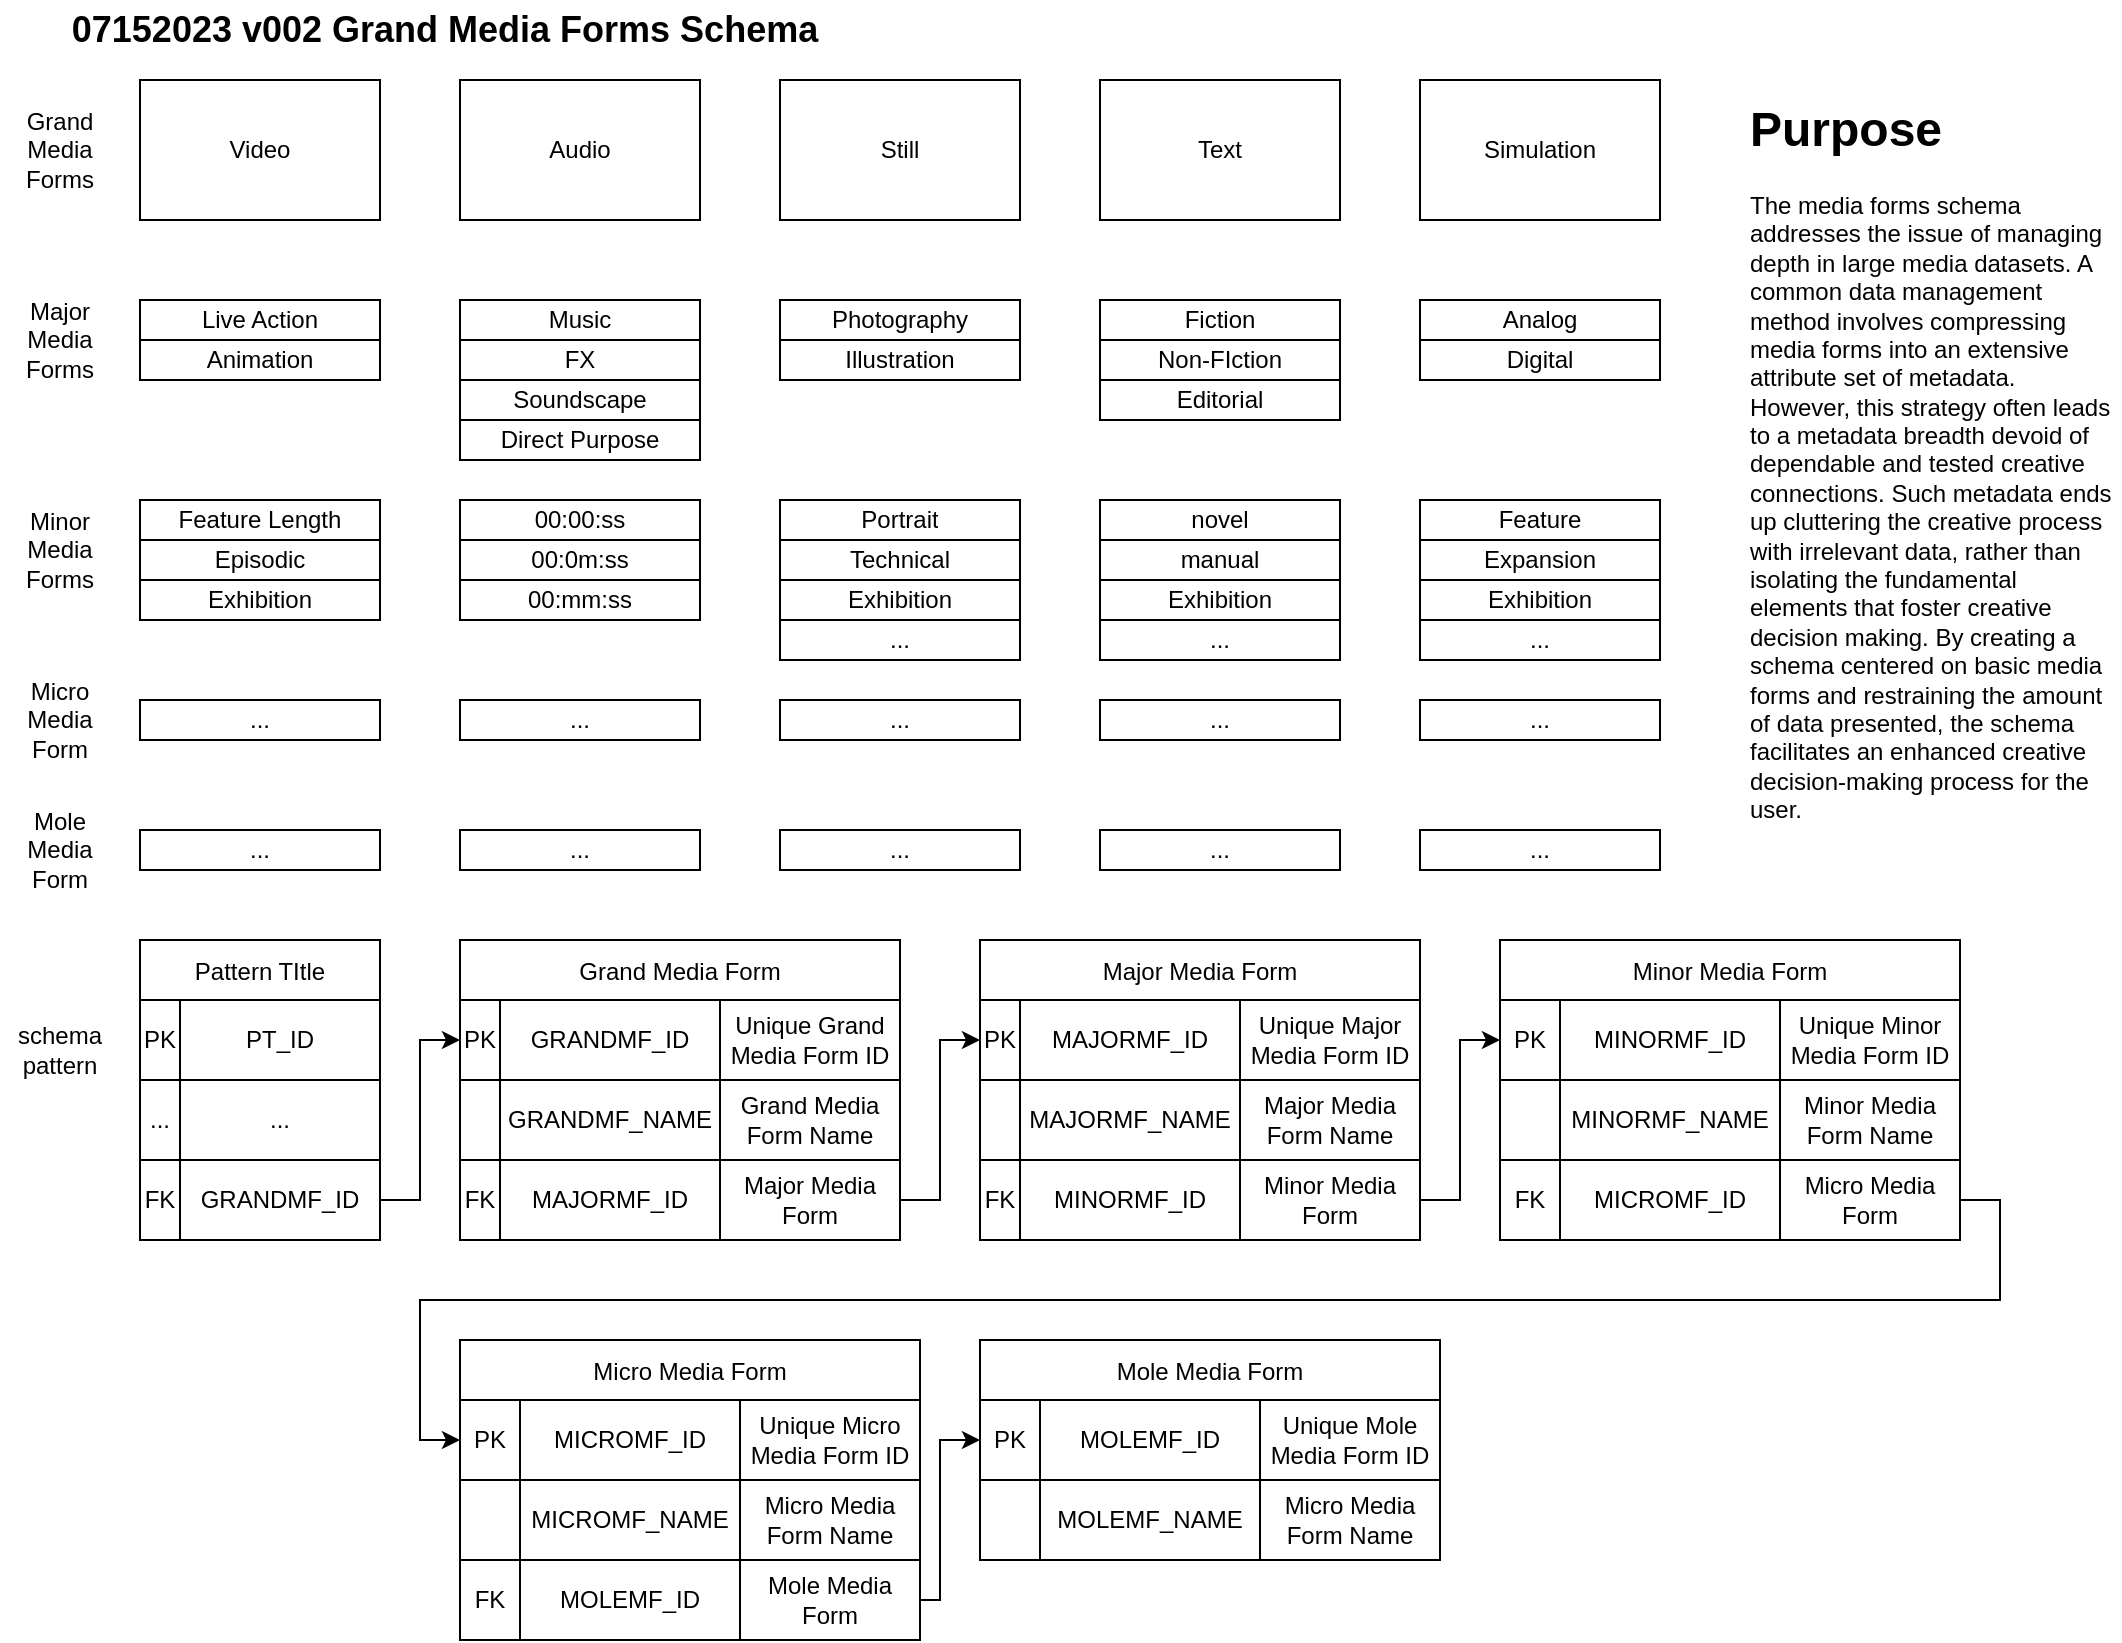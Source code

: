 <mxfile version="21.6.1" type="device">
  <diagram name="Page-1" id="dkBeOUJMR3ZwCTa9jc_w">
    <mxGraphModel dx="1418" dy="828" grid="1" gridSize="10" guides="1" tooltips="1" connect="1" arrows="1" fold="1" page="1" pageScale="1" pageWidth="1100" pageHeight="850" math="0" shadow="0">
      <root>
        <mxCell id="0" />
        <mxCell id="1" parent="0" />
        <mxCell id="Cr9ypVic2UNYMjMXd7ie-1" value="Video" style="rounded=0;whiteSpace=wrap;html=1;" parent="1" vertex="1">
          <mxGeometry x="80" y="50" width="120" height="70" as="geometry" />
        </mxCell>
        <mxCell id="Cr9ypVic2UNYMjMXd7ie-2" value="Audio" style="rounded=0;whiteSpace=wrap;html=1;" parent="1" vertex="1">
          <mxGeometry x="240" y="50" width="120" height="70" as="geometry" />
        </mxCell>
        <mxCell id="Cr9ypVic2UNYMjMXd7ie-3" value="Still" style="rounded=0;whiteSpace=wrap;html=1;" parent="1" vertex="1">
          <mxGeometry x="400" y="50" width="120" height="70" as="geometry" />
        </mxCell>
        <mxCell id="Cr9ypVic2UNYMjMXd7ie-4" value="Text" style="rounded=0;whiteSpace=wrap;html=1;" parent="1" vertex="1">
          <mxGeometry x="560" y="50" width="120" height="70" as="geometry" />
        </mxCell>
        <mxCell id="Cr9ypVic2UNYMjMXd7ie-5" value="Simulation" style="rounded=0;whiteSpace=wrap;html=1;" parent="1" vertex="1">
          <mxGeometry x="720" y="50" width="120" height="70" as="geometry" />
        </mxCell>
        <mxCell id="Cr9ypVic2UNYMjMXd7ie-6" value="Grand Media Forms" style="text;html=1;strokeColor=none;fillColor=none;align=center;verticalAlign=middle;whiteSpace=wrap;rounded=0;" parent="1" vertex="1">
          <mxGeometry x="10" y="70" width="60" height="30" as="geometry" />
        </mxCell>
        <mxCell id="Cr9ypVic2UNYMjMXd7ie-7" value="Major Media Forms" style="text;html=1;strokeColor=none;fillColor=none;align=center;verticalAlign=middle;whiteSpace=wrap;rounded=0;" parent="1" vertex="1">
          <mxGeometry x="10" y="165" width="60" height="30" as="geometry" />
        </mxCell>
        <mxCell id="Cr9ypVic2UNYMjMXd7ie-8" value="" style="shape=table;startSize=0;container=1;collapsible=0;childLayout=tableLayout;" parent="1" vertex="1">
          <mxGeometry x="80" y="160" width="120" height="40" as="geometry" />
        </mxCell>
        <mxCell id="Cr9ypVic2UNYMjMXd7ie-9" value="" style="shape=tableRow;horizontal=0;startSize=0;swimlaneHead=0;swimlaneBody=0;strokeColor=inherit;top=0;left=0;bottom=0;right=0;collapsible=0;dropTarget=0;fillColor=none;points=[[0,0.5],[1,0.5]];portConstraint=eastwest;" parent="Cr9ypVic2UNYMjMXd7ie-8" vertex="1">
          <mxGeometry width="120" height="20" as="geometry" />
        </mxCell>
        <mxCell id="Cr9ypVic2UNYMjMXd7ie-10" value="Live Action" style="shape=partialRectangle;html=1;whiteSpace=wrap;connectable=0;strokeColor=inherit;overflow=hidden;fillColor=none;top=0;left=0;bottom=0;right=0;pointerEvents=1;" parent="Cr9ypVic2UNYMjMXd7ie-9" vertex="1">
          <mxGeometry width="120" height="20" as="geometry">
            <mxRectangle width="120" height="20" as="alternateBounds" />
          </mxGeometry>
        </mxCell>
        <mxCell id="Cr9ypVic2UNYMjMXd7ie-11" value="" style="shape=tableRow;horizontal=0;startSize=0;swimlaneHead=0;swimlaneBody=0;strokeColor=inherit;top=0;left=0;bottom=0;right=0;collapsible=0;dropTarget=0;fillColor=none;points=[[0,0.5],[1,0.5]];portConstraint=eastwest;" parent="Cr9ypVic2UNYMjMXd7ie-8" vertex="1">
          <mxGeometry y="20" width="120" height="20" as="geometry" />
        </mxCell>
        <mxCell id="Cr9ypVic2UNYMjMXd7ie-12" value="Animation" style="shape=partialRectangle;html=1;whiteSpace=wrap;connectable=0;strokeColor=inherit;overflow=hidden;fillColor=none;top=0;left=0;bottom=0;right=0;pointerEvents=1;" parent="Cr9ypVic2UNYMjMXd7ie-11" vertex="1">
          <mxGeometry width="120" height="20" as="geometry">
            <mxRectangle width="120" height="20" as="alternateBounds" />
          </mxGeometry>
        </mxCell>
        <mxCell id="Cr9ypVic2UNYMjMXd7ie-15" value="" style="shape=table;startSize=0;container=1;collapsible=0;childLayout=tableLayout;" parent="1" vertex="1">
          <mxGeometry x="240" y="160" width="120" height="80" as="geometry" />
        </mxCell>
        <mxCell id="Cr9ypVic2UNYMjMXd7ie-16" value="" style="shape=tableRow;horizontal=0;startSize=0;swimlaneHead=0;swimlaneBody=0;strokeColor=inherit;top=0;left=0;bottom=0;right=0;collapsible=0;dropTarget=0;fillColor=none;points=[[0,0.5],[1,0.5]];portConstraint=eastwest;" parent="Cr9ypVic2UNYMjMXd7ie-15" vertex="1">
          <mxGeometry width="120" height="20" as="geometry" />
        </mxCell>
        <mxCell id="Cr9ypVic2UNYMjMXd7ie-17" value="Music" style="shape=partialRectangle;html=1;whiteSpace=wrap;connectable=0;strokeColor=inherit;overflow=hidden;fillColor=none;top=0;left=0;bottom=0;right=0;pointerEvents=1;" parent="Cr9ypVic2UNYMjMXd7ie-16" vertex="1">
          <mxGeometry width="120" height="20" as="geometry">
            <mxRectangle width="120" height="20" as="alternateBounds" />
          </mxGeometry>
        </mxCell>
        <mxCell id="Cr9ypVic2UNYMjMXd7ie-18" value="" style="shape=tableRow;horizontal=0;startSize=0;swimlaneHead=0;swimlaneBody=0;strokeColor=inherit;top=0;left=0;bottom=0;right=0;collapsible=0;dropTarget=0;fillColor=none;points=[[0,0.5],[1,0.5]];portConstraint=eastwest;" parent="Cr9ypVic2UNYMjMXd7ie-15" vertex="1">
          <mxGeometry y="20" width="120" height="20" as="geometry" />
        </mxCell>
        <mxCell id="Cr9ypVic2UNYMjMXd7ie-19" value="FX" style="shape=partialRectangle;html=1;whiteSpace=wrap;connectable=0;strokeColor=inherit;overflow=hidden;fillColor=none;top=0;left=0;bottom=0;right=0;pointerEvents=1;" parent="Cr9ypVic2UNYMjMXd7ie-18" vertex="1">
          <mxGeometry width="120" height="20" as="geometry">
            <mxRectangle width="120" height="20" as="alternateBounds" />
          </mxGeometry>
        </mxCell>
        <mxCell id="Cr9ypVic2UNYMjMXd7ie-22" style="shape=tableRow;horizontal=0;startSize=0;swimlaneHead=0;swimlaneBody=0;strokeColor=inherit;top=0;left=0;bottom=0;right=0;collapsible=0;dropTarget=0;fillColor=none;points=[[0,0.5],[1,0.5]];portConstraint=eastwest;" parent="Cr9ypVic2UNYMjMXd7ie-15" vertex="1">
          <mxGeometry y="40" width="120" height="20" as="geometry" />
        </mxCell>
        <mxCell id="Cr9ypVic2UNYMjMXd7ie-23" value="Soundscape" style="shape=partialRectangle;html=1;whiteSpace=wrap;connectable=0;strokeColor=inherit;overflow=hidden;fillColor=none;top=0;left=0;bottom=0;right=0;pointerEvents=1;" parent="Cr9ypVic2UNYMjMXd7ie-22" vertex="1">
          <mxGeometry width="120" height="20" as="geometry">
            <mxRectangle width="120" height="20" as="alternateBounds" />
          </mxGeometry>
        </mxCell>
        <mxCell id="Cr9ypVic2UNYMjMXd7ie-20" style="shape=tableRow;horizontal=0;startSize=0;swimlaneHead=0;swimlaneBody=0;strokeColor=inherit;top=0;left=0;bottom=0;right=0;collapsible=0;dropTarget=0;fillColor=none;points=[[0,0.5],[1,0.5]];portConstraint=eastwest;" parent="Cr9ypVic2UNYMjMXd7ie-15" vertex="1">
          <mxGeometry y="60" width="120" height="20" as="geometry" />
        </mxCell>
        <mxCell id="Cr9ypVic2UNYMjMXd7ie-21" value="Direct Purpose" style="shape=partialRectangle;html=1;whiteSpace=wrap;connectable=0;strokeColor=inherit;overflow=hidden;fillColor=none;top=0;left=0;bottom=0;right=0;pointerEvents=1;" parent="Cr9ypVic2UNYMjMXd7ie-20" vertex="1">
          <mxGeometry width="120" height="20" as="geometry">
            <mxRectangle width="120" height="20" as="alternateBounds" />
          </mxGeometry>
        </mxCell>
        <mxCell id="Cr9ypVic2UNYMjMXd7ie-24" value="" style="shape=table;startSize=0;container=1;collapsible=0;childLayout=tableLayout;" parent="1" vertex="1">
          <mxGeometry x="400" y="160" width="120" height="40" as="geometry" />
        </mxCell>
        <mxCell id="Cr9ypVic2UNYMjMXd7ie-25" value="" style="shape=tableRow;horizontal=0;startSize=0;swimlaneHead=0;swimlaneBody=0;strokeColor=inherit;top=0;left=0;bottom=0;right=0;collapsible=0;dropTarget=0;fillColor=none;points=[[0,0.5],[1,0.5]];portConstraint=eastwest;" parent="Cr9ypVic2UNYMjMXd7ie-24" vertex="1">
          <mxGeometry width="120" height="20" as="geometry" />
        </mxCell>
        <mxCell id="Cr9ypVic2UNYMjMXd7ie-26" value="Photography" style="shape=partialRectangle;html=1;whiteSpace=wrap;connectable=0;strokeColor=inherit;overflow=hidden;fillColor=none;top=0;left=0;bottom=0;right=0;pointerEvents=1;" parent="Cr9ypVic2UNYMjMXd7ie-25" vertex="1">
          <mxGeometry width="120" height="20" as="geometry">
            <mxRectangle width="120" height="20" as="alternateBounds" />
          </mxGeometry>
        </mxCell>
        <mxCell id="Cr9ypVic2UNYMjMXd7ie-27" value="" style="shape=tableRow;horizontal=0;startSize=0;swimlaneHead=0;swimlaneBody=0;strokeColor=inherit;top=0;left=0;bottom=0;right=0;collapsible=0;dropTarget=0;fillColor=none;points=[[0,0.5],[1,0.5]];portConstraint=eastwest;" parent="Cr9ypVic2UNYMjMXd7ie-24" vertex="1">
          <mxGeometry y="20" width="120" height="20" as="geometry" />
        </mxCell>
        <mxCell id="Cr9ypVic2UNYMjMXd7ie-28" value="Illustration" style="shape=partialRectangle;html=1;whiteSpace=wrap;connectable=0;strokeColor=inherit;overflow=hidden;fillColor=none;top=0;left=0;bottom=0;right=0;pointerEvents=1;" parent="Cr9ypVic2UNYMjMXd7ie-27" vertex="1">
          <mxGeometry width="120" height="20" as="geometry">
            <mxRectangle width="120" height="20" as="alternateBounds" />
          </mxGeometry>
        </mxCell>
        <mxCell id="Cr9ypVic2UNYMjMXd7ie-33" value="" style="shape=table;startSize=0;container=1;collapsible=0;childLayout=tableLayout;" parent="1" vertex="1">
          <mxGeometry x="560" y="160" width="120" height="60" as="geometry" />
        </mxCell>
        <mxCell id="Cr9ypVic2UNYMjMXd7ie-34" value="" style="shape=tableRow;horizontal=0;startSize=0;swimlaneHead=0;swimlaneBody=0;strokeColor=inherit;top=0;left=0;bottom=0;right=0;collapsible=0;dropTarget=0;fillColor=none;points=[[0,0.5],[1,0.5]];portConstraint=eastwest;" parent="Cr9ypVic2UNYMjMXd7ie-33" vertex="1">
          <mxGeometry width="120" height="20" as="geometry" />
        </mxCell>
        <mxCell id="Cr9ypVic2UNYMjMXd7ie-35" value="Fiction" style="shape=partialRectangle;html=1;whiteSpace=wrap;connectable=0;strokeColor=inherit;overflow=hidden;fillColor=none;top=0;left=0;bottom=0;right=0;pointerEvents=1;" parent="Cr9ypVic2UNYMjMXd7ie-34" vertex="1">
          <mxGeometry width="120" height="20" as="geometry">
            <mxRectangle width="120" height="20" as="alternateBounds" />
          </mxGeometry>
        </mxCell>
        <mxCell id="Cr9ypVic2UNYMjMXd7ie-36" value="" style="shape=tableRow;horizontal=0;startSize=0;swimlaneHead=0;swimlaneBody=0;strokeColor=inherit;top=0;left=0;bottom=0;right=0;collapsible=0;dropTarget=0;fillColor=none;points=[[0,0.5],[1,0.5]];portConstraint=eastwest;" parent="Cr9ypVic2UNYMjMXd7ie-33" vertex="1">
          <mxGeometry y="20" width="120" height="20" as="geometry" />
        </mxCell>
        <mxCell id="Cr9ypVic2UNYMjMXd7ie-37" value="Non-FIction" style="shape=partialRectangle;html=1;whiteSpace=wrap;connectable=0;strokeColor=inherit;overflow=hidden;fillColor=none;top=0;left=0;bottom=0;right=0;pointerEvents=1;" parent="Cr9ypVic2UNYMjMXd7ie-36" vertex="1">
          <mxGeometry width="120" height="20" as="geometry">
            <mxRectangle width="120" height="20" as="alternateBounds" />
          </mxGeometry>
        </mxCell>
        <mxCell id="Cr9ypVic2UNYMjMXd7ie-40" style="shape=tableRow;horizontal=0;startSize=0;swimlaneHead=0;swimlaneBody=0;strokeColor=inherit;top=0;left=0;bottom=0;right=0;collapsible=0;dropTarget=0;fillColor=none;points=[[0,0.5],[1,0.5]];portConstraint=eastwest;" parent="Cr9ypVic2UNYMjMXd7ie-33" vertex="1">
          <mxGeometry y="40" width="120" height="20" as="geometry" />
        </mxCell>
        <mxCell id="Cr9ypVic2UNYMjMXd7ie-41" value="Editorial" style="shape=partialRectangle;html=1;whiteSpace=wrap;connectable=0;strokeColor=inherit;overflow=hidden;fillColor=none;top=0;left=0;bottom=0;right=0;pointerEvents=1;" parent="Cr9ypVic2UNYMjMXd7ie-40" vertex="1">
          <mxGeometry width="120" height="20" as="geometry">
            <mxRectangle width="120" height="20" as="alternateBounds" />
          </mxGeometry>
        </mxCell>
        <mxCell id="Cr9ypVic2UNYMjMXd7ie-42" value="" style="shape=table;startSize=0;container=1;collapsible=0;childLayout=tableLayout;" parent="1" vertex="1">
          <mxGeometry x="720" y="160" width="120" height="40" as="geometry" />
        </mxCell>
        <mxCell id="Cr9ypVic2UNYMjMXd7ie-43" value="" style="shape=tableRow;horizontal=0;startSize=0;swimlaneHead=0;swimlaneBody=0;strokeColor=inherit;top=0;left=0;bottom=0;right=0;collapsible=0;dropTarget=0;fillColor=none;points=[[0,0.5],[1,0.5]];portConstraint=eastwest;" parent="Cr9ypVic2UNYMjMXd7ie-42" vertex="1">
          <mxGeometry width="120" height="20" as="geometry" />
        </mxCell>
        <mxCell id="Cr9ypVic2UNYMjMXd7ie-44" value="Analog" style="shape=partialRectangle;html=1;whiteSpace=wrap;connectable=0;strokeColor=inherit;overflow=hidden;fillColor=none;top=0;left=0;bottom=0;right=0;pointerEvents=1;" parent="Cr9ypVic2UNYMjMXd7ie-43" vertex="1">
          <mxGeometry width="120" height="20" as="geometry">
            <mxRectangle width="120" height="20" as="alternateBounds" />
          </mxGeometry>
        </mxCell>
        <mxCell id="Cr9ypVic2UNYMjMXd7ie-45" value="" style="shape=tableRow;horizontal=0;startSize=0;swimlaneHead=0;swimlaneBody=0;strokeColor=inherit;top=0;left=0;bottom=0;right=0;collapsible=0;dropTarget=0;fillColor=none;points=[[0,0.5],[1,0.5]];portConstraint=eastwest;" parent="Cr9ypVic2UNYMjMXd7ie-42" vertex="1">
          <mxGeometry y="20" width="120" height="20" as="geometry" />
        </mxCell>
        <mxCell id="Cr9ypVic2UNYMjMXd7ie-46" value="Digital" style="shape=partialRectangle;html=1;whiteSpace=wrap;connectable=0;strokeColor=inherit;overflow=hidden;fillColor=none;top=0;left=0;bottom=0;right=0;pointerEvents=1;" parent="Cr9ypVic2UNYMjMXd7ie-45" vertex="1">
          <mxGeometry width="120" height="20" as="geometry">
            <mxRectangle width="120" height="20" as="alternateBounds" />
          </mxGeometry>
        </mxCell>
        <mxCell id="Cr9ypVic2UNYMjMXd7ie-56" value="Pattern TItle" style="shape=table;startSize=30;container=1;collapsible=0;childLayout=tableLayout;" parent="1" vertex="1">
          <mxGeometry x="80" y="480" width="120" height="150" as="geometry" />
        </mxCell>
        <mxCell id="Cr9ypVic2UNYMjMXd7ie-57" value="" style="shape=tableRow;horizontal=0;startSize=0;swimlaneHead=0;swimlaneBody=0;strokeColor=inherit;top=0;left=0;bottom=0;right=0;collapsible=0;dropTarget=0;fillColor=none;points=[[0,0.5],[1,0.5]];portConstraint=eastwest;" parent="Cr9ypVic2UNYMjMXd7ie-56" vertex="1">
          <mxGeometry y="30" width="120" height="40" as="geometry" />
        </mxCell>
        <mxCell id="Cr9ypVic2UNYMjMXd7ie-58" value="PK" style="shape=partialRectangle;html=1;whiteSpace=wrap;connectable=0;strokeColor=inherit;overflow=hidden;fillColor=none;top=0;left=0;bottom=0;right=0;pointerEvents=1;" parent="Cr9ypVic2UNYMjMXd7ie-57" vertex="1">
          <mxGeometry width="20" height="40" as="geometry">
            <mxRectangle width="20" height="40" as="alternateBounds" />
          </mxGeometry>
        </mxCell>
        <mxCell id="Cr9ypVic2UNYMjMXd7ie-59" value="PT_ID" style="shape=partialRectangle;html=1;whiteSpace=wrap;connectable=0;strokeColor=inherit;overflow=hidden;fillColor=none;top=0;left=0;bottom=0;right=0;pointerEvents=1;" parent="Cr9ypVic2UNYMjMXd7ie-57" vertex="1">
          <mxGeometry x="20" width="100" height="40" as="geometry">
            <mxRectangle width="100" height="40" as="alternateBounds" />
          </mxGeometry>
        </mxCell>
        <mxCell id="Cr9ypVic2UNYMjMXd7ie-60" value="" style="shape=tableRow;horizontal=0;startSize=0;swimlaneHead=0;swimlaneBody=0;strokeColor=inherit;top=0;left=0;bottom=0;right=0;collapsible=0;dropTarget=0;fillColor=none;points=[[0,0.5],[1,0.5]];portConstraint=eastwest;" parent="Cr9ypVic2UNYMjMXd7ie-56" vertex="1">
          <mxGeometry y="70" width="120" height="40" as="geometry" />
        </mxCell>
        <mxCell id="Cr9ypVic2UNYMjMXd7ie-61" value="..." style="shape=partialRectangle;html=1;whiteSpace=wrap;connectable=0;strokeColor=inherit;overflow=hidden;fillColor=none;top=0;left=0;bottom=0;right=0;pointerEvents=1;" parent="Cr9ypVic2UNYMjMXd7ie-60" vertex="1">
          <mxGeometry width="20" height="40" as="geometry">
            <mxRectangle width="20" height="40" as="alternateBounds" />
          </mxGeometry>
        </mxCell>
        <mxCell id="Cr9ypVic2UNYMjMXd7ie-62" value="..." style="shape=partialRectangle;html=1;whiteSpace=wrap;connectable=0;strokeColor=inherit;overflow=hidden;fillColor=none;top=0;left=0;bottom=0;right=0;pointerEvents=1;" parent="Cr9ypVic2UNYMjMXd7ie-60" vertex="1">
          <mxGeometry x="20" width="100" height="40" as="geometry">
            <mxRectangle width="100" height="40" as="alternateBounds" />
          </mxGeometry>
        </mxCell>
        <mxCell id="Cr9ypVic2UNYMjMXd7ie-63" value="" style="shape=tableRow;horizontal=0;startSize=0;swimlaneHead=0;swimlaneBody=0;strokeColor=inherit;top=0;left=0;bottom=0;right=0;collapsible=0;dropTarget=0;fillColor=none;points=[[0,0.5],[1,0.5]];portConstraint=eastwest;" parent="Cr9ypVic2UNYMjMXd7ie-56" vertex="1">
          <mxGeometry y="110" width="120" height="40" as="geometry" />
        </mxCell>
        <mxCell id="Cr9ypVic2UNYMjMXd7ie-64" value="FK" style="shape=partialRectangle;html=1;whiteSpace=wrap;connectable=0;strokeColor=inherit;overflow=hidden;fillColor=none;top=0;left=0;bottom=0;right=0;pointerEvents=1;" parent="Cr9ypVic2UNYMjMXd7ie-63" vertex="1">
          <mxGeometry width="20" height="40" as="geometry">
            <mxRectangle width="20" height="40" as="alternateBounds" />
          </mxGeometry>
        </mxCell>
        <mxCell id="Cr9ypVic2UNYMjMXd7ie-65" value="GRANDMF_ID" style="shape=partialRectangle;html=1;whiteSpace=wrap;connectable=0;strokeColor=inherit;overflow=hidden;fillColor=none;top=0;left=0;bottom=0;right=0;pointerEvents=1;" parent="Cr9ypVic2UNYMjMXd7ie-63" vertex="1">
          <mxGeometry x="20" width="100" height="40" as="geometry">
            <mxRectangle width="100" height="40" as="alternateBounds" />
          </mxGeometry>
        </mxCell>
        <mxCell id="Cr9ypVic2UNYMjMXd7ie-66" value="Grand Media Form" style="shape=table;startSize=30;container=1;collapsible=0;childLayout=tableLayout;" parent="1" vertex="1">
          <mxGeometry x="240" y="480" width="220" height="150" as="geometry" />
        </mxCell>
        <mxCell id="Cr9ypVic2UNYMjMXd7ie-67" value="" style="shape=tableRow;horizontal=0;startSize=0;swimlaneHead=0;swimlaneBody=0;strokeColor=inherit;top=0;left=0;bottom=0;right=0;collapsible=0;dropTarget=0;fillColor=none;points=[[0,0.5],[1,0.5]];portConstraint=eastwest;" parent="Cr9ypVic2UNYMjMXd7ie-66" vertex="1">
          <mxGeometry y="30" width="220" height="40" as="geometry" />
        </mxCell>
        <mxCell id="Cr9ypVic2UNYMjMXd7ie-68" value="PK" style="shape=partialRectangle;html=1;whiteSpace=wrap;connectable=0;strokeColor=inherit;overflow=hidden;fillColor=none;top=0;left=0;bottom=0;right=0;pointerEvents=1;" parent="Cr9ypVic2UNYMjMXd7ie-67" vertex="1">
          <mxGeometry width="20" height="40" as="geometry">
            <mxRectangle width="20" height="40" as="alternateBounds" />
          </mxGeometry>
        </mxCell>
        <mxCell id="Cr9ypVic2UNYMjMXd7ie-69" value="GRANDMF_ID" style="shape=partialRectangle;html=1;whiteSpace=wrap;connectable=0;strokeColor=inherit;overflow=hidden;fillColor=none;top=0;left=0;bottom=0;right=0;pointerEvents=1;" parent="Cr9ypVic2UNYMjMXd7ie-67" vertex="1">
          <mxGeometry x="20" width="110" height="40" as="geometry">
            <mxRectangle width="110" height="40" as="alternateBounds" />
          </mxGeometry>
        </mxCell>
        <mxCell id="Cr9ypVic2UNYMjMXd7ie-76" value="Unique Grand Media Form ID" style="shape=partialRectangle;html=1;whiteSpace=wrap;connectable=0;strokeColor=inherit;overflow=hidden;fillColor=none;top=0;left=0;bottom=0;right=0;pointerEvents=1;" parent="Cr9ypVic2UNYMjMXd7ie-67" vertex="1">
          <mxGeometry x="130" width="90" height="40" as="geometry">
            <mxRectangle width="90" height="40" as="alternateBounds" />
          </mxGeometry>
        </mxCell>
        <mxCell id="Cr9ypVic2UNYMjMXd7ie-70" value="" style="shape=tableRow;horizontal=0;startSize=0;swimlaneHead=0;swimlaneBody=0;strokeColor=inherit;top=0;left=0;bottom=0;right=0;collapsible=0;dropTarget=0;fillColor=none;points=[[0,0.5],[1,0.5]];portConstraint=eastwest;" parent="Cr9ypVic2UNYMjMXd7ie-66" vertex="1">
          <mxGeometry y="70" width="220" height="40" as="geometry" />
        </mxCell>
        <mxCell id="Cr9ypVic2UNYMjMXd7ie-71" value="" style="shape=partialRectangle;html=1;whiteSpace=wrap;connectable=0;strokeColor=inherit;overflow=hidden;fillColor=none;top=0;left=0;bottom=0;right=0;pointerEvents=1;" parent="Cr9ypVic2UNYMjMXd7ie-70" vertex="1">
          <mxGeometry width="20" height="40" as="geometry">
            <mxRectangle width="20" height="40" as="alternateBounds" />
          </mxGeometry>
        </mxCell>
        <mxCell id="Cr9ypVic2UNYMjMXd7ie-72" value="GRANDMF_NAME" style="shape=partialRectangle;html=1;whiteSpace=wrap;connectable=0;strokeColor=inherit;overflow=hidden;fillColor=none;top=0;left=0;bottom=0;right=0;pointerEvents=1;" parent="Cr9ypVic2UNYMjMXd7ie-70" vertex="1">
          <mxGeometry x="20" width="110" height="40" as="geometry">
            <mxRectangle width="110" height="40" as="alternateBounds" />
          </mxGeometry>
        </mxCell>
        <mxCell id="Cr9ypVic2UNYMjMXd7ie-77" value="Grand Media Form Name" style="shape=partialRectangle;html=1;whiteSpace=wrap;connectable=0;strokeColor=inherit;overflow=hidden;fillColor=none;top=0;left=0;bottom=0;right=0;pointerEvents=1;" parent="Cr9ypVic2UNYMjMXd7ie-70" vertex="1">
          <mxGeometry x="130" width="90" height="40" as="geometry">
            <mxRectangle width="90" height="40" as="alternateBounds" />
          </mxGeometry>
        </mxCell>
        <mxCell id="Cr9ypVic2UNYMjMXd7ie-73" value="" style="shape=tableRow;horizontal=0;startSize=0;swimlaneHead=0;swimlaneBody=0;strokeColor=inherit;top=0;left=0;bottom=0;right=0;collapsible=0;dropTarget=0;fillColor=none;points=[[0,0.5],[1,0.5]];portConstraint=eastwest;" parent="Cr9ypVic2UNYMjMXd7ie-66" vertex="1">
          <mxGeometry y="110" width="220" height="40" as="geometry" />
        </mxCell>
        <mxCell id="Cr9ypVic2UNYMjMXd7ie-74" value="FK" style="shape=partialRectangle;html=1;whiteSpace=wrap;connectable=0;strokeColor=inherit;overflow=hidden;fillColor=none;top=0;left=0;bottom=0;right=0;pointerEvents=1;" parent="Cr9ypVic2UNYMjMXd7ie-73" vertex="1">
          <mxGeometry width="20" height="40" as="geometry">
            <mxRectangle width="20" height="40" as="alternateBounds" />
          </mxGeometry>
        </mxCell>
        <mxCell id="Cr9ypVic2UNYMjMXd7ie-75" value="MAJORMF_ID" style="shape=partialRectangle;html=1;whiteSpace=wrap;connectable=0;strokeColor=inherit;overflow=hidden;fillColor=none;top=0;left=0;bottom=0;right=0;pointerEvents=1;" parent="Cr9ypVic2UNYMjMXd7ie-73" vertex="1">
          <mxGeometry x="20" width="110" height="40" as="geometry">
            <mxRectangle width="110" height="40" as="alternateBounds" />
          </mxGeometry>
        </mxCell>
        <mxCell id="Cr9ypVic2UNYMjMXd7ie-78" value="Major Media Form" style="shape=partialRectangle;html=1;whiteSpace=wrap;connectable=0;strokeColor=inherit;overflow=hidden;fillColor=none;top=0;left=0;bottom=0;right=0;pointerEvents=1;" parent="Cr9ypVic2UNYMjMXd7ie-73" vertex="1">
          <mxGeometry x="130" width="90" height="40" as="geometry">
            <mxRectangle width="90" height="40" as="alternateBounds" />
          </mxGeometry>
        </mxCell>
        <mxCell id="Cr9ypVic2UNYMjMXd7ie-79" style="edgeStyle=orthogonalEdgeStyle;rounded=0;orthogonalLoop=1;jettySize=auto;html=1;exitX=1;exitY=0.5;exitDx=0;exitDy=0;entryX=0;entryY=0.5;entryDx=0;entryDy=0;" parent="1" source="Cr9ypVic2UNYMjMXd7ie-63" target="Cr9ypVic2UNYMjMXd7ie-67" edge="1">
          <mxGeometry relative="1" as="geometry" />
        </mxCell>
        <mxCell id="Cr9ypVic2UNYMjMXd7ie-80" value="Major Media Form" style="shape=table;startSize=30;container=1;collapsible=0;childLayout=tableLayout;" parent="1" vertex="1">
          <mxGeometry x="500" y="480" width="220" height="150" as="geometry" />
        </mxCell>
        <mxCell id="Cr9ypVic2UNYMjMXd7ie-81" value="" style="shape=tableRow;horizontal=0;startSize=0;swimlaneHead=0;swimlaneBody=0;strokeColor=inherit;top=0;left=0;bottom=0;right=0;collapsible=0;dropTarget=0;fillColor=none;points=[[0,0.5],[1,0.5]];portConstraint=eastwest;" parent="Cr9ypVic2UNYMjMXd7ie-80" vertex="1">
          <mxGeometry y="30" width="220" height="40" as="geometry" />
        </mxCell>
        <mxCell id="Cr9ypVic2UNYMjMXd7ie-82" value="PK" style="shape=partialRectangle;html=1;whiteSpace=wrap;connectable=0;strokeColor=inherit;overflow=hidden;fillColor=none;top=0;left=0;bottom=0;right=0;pointerEvents=1;" parent="Cr9ypVic2UNYMjMXd7ie-81" vertex="1">
          <mxGeometry width="20" height="40" as="geometry">
            <mxRectangle width="20" height="40" as="alternateBounds" />
          </mxGeometry>
        </mxCell>
        <mxCell id="Cr9ypVic2UNYMjMXd7ie-83" value="MAJORMF_ID" style="shape=partialRectangle;html=1;whiteSpace=wrap;connectable=0;strokeColor=inherit;overflow=hidden;fillColor=none;top=0;left=0;bottom=0;right=0;pointerEvents=1;" parent="Cr9ypVic2UNYMjMXd7ie-81" vertex="1">
          <mxGeometry x="20" width="110" height="40" as="geometry">
            <mxRectangle width="110" height="40" as="alternateBounds" />
          </mxGeometry>
        </mxCell>
        <mxCell id="Cr9ypVic2UNYMjMXd7ie-84" value="Unique Major Media Form ID" style="shape=partialRectangle;html=1;whiteSpace=wrap;connectable=0;strokeColor=inherit;overflow=hidden;fillColor=none;top=0;left=0;bottom=0;right=0;pointerEvents=1;" parent="Cr9ypVic2UNYMjMXd7ie-81" vertex="1">
          <mxGeometry x="130" width="90" height="40" as="geometry">
            <mxRectangle width="90" height="40" as="alternateBounds" />
          </mxGeometry>
        </mxCell>
        <mxCell id="Cr9ypVic2UNYMjMXd7ie-85" value="" style="shape=tableRow;horizontal=0;startSize=0;swimlaneHead=0;swimlaneBody=0;strokeColor=inherit;top=0;left=0;bottom=0;right=0;collapsible=0;dropTarget=0;fillColor=none;points=[[0,0.5],[1,0.5]];portConstraint=eastwest;" parent="Cr9ypVic2UNYMjMXd7ie-80" vertex="1">
          <mxGeometry y="70" width="220" height="40" as="geometry" />
        </mxCell>
        <mxCell id="Cr9ypVic2UNYMjMXd7ie-86" value="" style="shape=partialRectangle;html=1;whiteSpace=wrap;connectable=0;strokeColor=inherit;overflow=hidden;fillColor=none;top=0;left=0;bottom=0;right=0;pointerEvents=1;" parent="Cr9ypVic2UNYMjMXd7ie-85" vertex="1">
          <mxGeometry width="20" height="40" as="geometry">
            <mxRectangle width="20" height="40" as="alternateBounds" />
          </mxGeometry>
        </mxCell>
        <mxCell id="Cr9ypVic2UNYMjMXd7ie-87" value="MAJORMF_NAME" style="shape=partialRectangle;html=1;whiteSpace=wrap;connectable=0;strokeColor=inherit;overflow=hidden;fillColor=none;top=0;left=0;bottom=0;right=0;pointerEvents=1;" parent="Cr9ypVic2UNYMjMXd7ie-85" vertex="1">
          <mxGeometry x="20" width="110" height="40" as="geometry">
            <mxRectangle width="110" height="40" as="alternateBounds" />
          </mxGeometry>
        </mxCell>
        <mxCell id="Cr9ypVic2UNYMjMXd7ie-88" value="Major Media Form Name" style="shape=partialRectangle;html=1;whiteSpace=wrap;connectable=0;strokeColor=inherit;overflow=hidden;fillColor=none;top=0;left=0;bottom=0;right=0;pointerEvents=1;" parent="Cr9ypVic2UNYMjMXd7ie-85" vertex="1">
          <mxGeometry x="130" width="90" height="40" as="geometry">
            <mxRectangle width="90" height="40" as="alternateBounds" />
          </mxGeometry>
        </mxCell>
        <mxCell id="Cr9ypVic2UNYMjMXd7ie-89" value="" style="shape=tableRow;horizontal=0;startSize=0;swimlaneHead=0;swimlaneBody=0;strokeColor=inherit;top=0;left=0;bottom=0;right=0;collapsible=0;dropTarget=0;fillColor=none;points=[[0,0.5],[1,0.5]];portConstraint=eastwest;" parent="Cr9ypVic2UNYMjMXd7ie-80" vertex="1">
          <mxGeometry y="110" width="220" height="40" as="geometry" />
        </mxCell>
        <mxCell id="Cr9ypVic2UNYMjMXd7ie-90" value="FK" style="shape=partialRectangle;html=1;whiteSpace=wrap;connectable=0;strokeColor=inherit;overflow=hidden;fillColor=none;top=0;left=0;bottom=0;right=0;pointerEvents=1;" parent="Cr9ypVic2UNYMjMXd7ie-89" vertex="1">
          <mxGeometry width="20" height="40" as="geometry">
            <mxRectangle width="20" height="40" as="alternateBounds" />
          </mxGeometry>
        </mxCell>
        <mxCell id="Cr9ypVic2UNYMjMXd7ie-91" value="MINORMF_ID" style="shape=partialRectangle;html=1;whiteSpace=wrap;connectable=0;strokeColor=inherit;overflow=hidden;fillColor=none;top=0;left=0;bottom=0;right=0;pointerEvents=1;" parent="Cr9ypVic2UNYMjMXd7ie-89" vertex="1">
          <mxGeometry x="20" width="110" height="40" as="geometry">
            <mxRectangle width="110" height="40" as="alternateBounds" />
          </mxGeometry>
        </mxCell>
        <mxCell id="Cr9ypVic2UNYMjMXd7ie-92" value="Minor Media Form" style="shape=partialRectangle;html=1;whiteSpace=wrap;connectable=0;strokeColor=inherit;overflow=hidden;fillColor=none;top=0;left=0;bottom=0;right=0;pointerEvents=1;" parent="Cr9ypVic2UNYMjMXd7ie-89" vertex="1">
          <mxGeometry x="130" width="90" height="40" as="geometry">
            <mxRectangle width="90" height="40" as="alternateBounds" />
          </mxGeometry>
        </mxCell>
        <mxCell id="Cr9ypVic2UNYMjMXd7ie-93" style="edgeStyle=orthogonalEdgeStyle;rounded=0;orthogonalLoop=1;jettySize=auto;html=1;exitX=1;exitY=0.5;exitDx=0;exitDy=0;entryX=0;entryY=0.5;entryDx=0;entryDy=0;" parent="1" source="Cr9ypVic2UNYMjMXd7ie-73" target="Cr9ypVic2UNYMjMXd7ie-81" edge="1">
          <mxGeometry relative="1" as="geometry" />
        </mxCell>
        <mxCell id="Cr9ypVic2UNYMjMXd7ie-103" value="Minor Media Form" style="shape=table;startSize=30;container=1;collapsible=0;childLayout=tableLayout;" parent="1" vertex="1">
          <mxGeometry x="760" y="480" width="230" height="150" as="geometry" />
        </mxCell>
        <mxCell id="Cr9ypVic2UNYMjMXd7ie-104" value="" style="shape=tableRow;horizontal=0;startSize=0;swimlaneHead=0;swimlaneBody=0;strokeColor=inherit;top=0;left=0;bottom=0;right=0;collapsible=0;dropTarget=0;fillColor=none;points=[[0,0.5],[1,0.5]];portConstraint=eastwest;" parent="Cr9ypVic2UNYMjMXd7ie-103" vertex="1">
          <mxGeometry y="30" width="230" height="40" as="geometry" />
        </mxCell>
        <mxCell id="Cr9ypVic2UNYMjMXd7ie-105" value="PK" style="shape=partialRectangle;html=1;whiteSpace=wrap;connectable=0;strokeColor=inherit;overflow=hidden;fillColor=none;top=0;left=0;bottom=0;right=0;pointerEvents=1;" parent="Cr9ypVic2UNYMjMXd7ie-104" vertex="1">
          <mxGeometry width="30" height="40" as="geometry">
            <mxRectangle width="30" height="40" as="alternateBounds" />
          </mxGeometry>
        </mxCell>
        <mxCell id="Cr9ypVic2UNYMjMXd7ie-106" value="MINORMF_ID" style="shape=partialRectangle;html=1;whiteSpace=wrap;connectable=0;strokeColor=inherit;overflow=hidden;fillColor=none;top=0;left=0;bottom=0;right=0;pointerEvents=1;" parent="Cr9ypVic2UNYMjMXd7ie-104" vertex="1">
          <mxGeometry x="30" width="110" height="40" as="geometry">
            <mxRectangle width="110" height="40" as="alternateBounds" />
          </mxGeometry>
        </mxCell>
        <mxCell id="Cr9ypVic2UNYMjMXd7ie-107" value="Unique Minor Media Form ID" style="shape=partialRectangle;html=1;whiteSpace=wrap;connectable=0;strokeColor=inherit;overflow=hidden;fillColor=none;top=0;left=0;bottom=0;right=0;pointerEvents=1;" parent="Cr9ypVic2UNYMjMXd7ie-104" vertex="1">
          <mxGeometry x="140" width="90" height="40" as="geometry">
            <mxRectangle width="90" height="40" as="alternateBounds" />
          </mxGeometry>
        </mxCell>
        <mxCell id="Cr9ypVic2UNYMjMXd7ie-108" value="" style="shape=tableRow;horizontal=0;startSize=0;swimlaneHead=0;swimlaneBody=0;strokeColor=inherit;top=0;left=0;bottom=0;right=0;collapsible=0;dropTarget=0;fillColor=none;points=[[0,0.5],[1,0.5]];portConstraint=eastwest;" parent="Cr9ypVic2UNYMjMXd7ie-103" vertex="1">
          <mxGeometry y="70" width="230" height="40" as="geometry" />
        </mxCell>
        <mxCell id="Cr9ypVic2UNYMjMXd7ie-109" value="" style="shape=partialRectangle;html=1;whiteSpace=wrap;connectable=0;strokeColor=inherit;overflow=hidden;fillColor=none;top=0;left=0;bottom=0;right=0;pointerEvents=1;" parent="Cr9ypVic2UNYMjMXd7ie-108" vertex="1">
          <mxGeometry width="30" height="40" as="geometry">
            <mxRectangle width="30" height="40" as="alternateBounds" />
          </mxGeometry>
        </mxCell>
        <mxCell id="Cr9ypVic2UNYMjMXd7ie-110" value="MINORMF_NAME" style="shape=partialRectangle;html=1;whiteSpace=wrap;connectable=0;strokeColor=inherit;overflow=hidden;fillColor=none;top=0;left=0;bottom=0;right=0;pointerEvents=1;" parent="Cr9ypVic2UNYMjMXd7ie-108" vertex="1">
          <mxGeometry x="30" width="110" height="40" as="geometry">
            <mxRectangle width="110" height="40" as="alternateBounds" />
          </mxGeometry>
        </mxCell>
        <mxCell id="Cr9ypVic2UNYMjMXd7ie-111" value="Minor Media Form Name" style="shape=partialRectangle;html=1;whiteSpace=wrap;connectable=0;strokeColor=inherit;overflow=hidden;fillColor=none;top=0;left=0;bottom=0;right=0;pointerEvents=1;" parent="Cr9ypVic2UNYMjMXd7ie-108" vertex="1">
          <mxGeometry x="140" width="90" height="40" as="geometry">
            <mxRectangle width="90" height="40" as="alternateBounds" />
          </mxGeometry>
        </mxCell>
        <mxCell id="cqEacE1JyV-uen3dJNxd-47" style="shape=tableRow;horizontal=0;startSize=0;swimlaneHead=0;swimlaneBody=0;strokeColor=inherit;top=0;left=0;bottom=0;right=0;collapsible=0;dropTarget=0;fillColor=none;points=[[0,0.5],[1,0.5]];portConstraint=eastwest;" vertex="1" parent="Cr9ypVic2UNYMjMXd7ie-103">
          <mxGeometry y="110" width="230" height="40" as="geometry" />
        </mxCell>
        <mxCell id="cqEacE1JyV-uen3dJNxd-48" value="FK" style="shape=partialRectangle;html=1;whiteSpace=wrap;connectable=0;strokeColor=inherit;overflow=hidden;fillColor=none;top=0;left=0;bottom=0;right=0;pointerEvents=1;" vertex="1" parent="cqEacE1JyV-uen3dJNxd-47">
          <mxGeometry width="30" height="40" as="geometry">
            <mxRectangle width="30" height="40" as="alternateBounds" />
          </mxGeometry>
        </mxCell>
        <mxCell id="cqEacE1JyV-uen3dJNxd-49" value="MICROMF_ID" style="shape=partialRectangle;html=1;whiteSpace=wrap;connectable=0;strokeColor=inherit;overflow=hidden;fillColor=none;top=0;left=0;bottom=0;right=0;pointerEvents=1;" vertex="1" parent="cqEacE1JyV-uen3dJNxd-47">
          <mxGeometry x="30" width="110" height="40" as="geometry">
            <mxRectangle width="110" height="40" as="alternateBounds" />
          </mxGeometry>
        </mxCell>
        <mxCell id="cqEacE1JyV-uen3dJNxd-50" value="Micro Media Form" style="shape=partialRectangle;html=1;whiteSpace=wrap;connectable=0;strokeColor=inherit;overflow=hidden;fillColor=none;top=0;left=0;bottom=0;right=0;pointerEvents=1;" vertex="1" parent="cqEacE1JyV-uen3dJNxd-47">
          <mxGeometry x="140" width="90" height="40" as="geometry">
            <mxRectangle width="90" height="40" as="alternateBounds" />
          </mxGeometry>
        </mxCell>
        <mxCell id="Cr9ypVic2UNYMjMXd7ie-120" style="edgeStyle=orthogonalEdgeStyle;rounded=0;orthogonalLoop=1;jettySize=auto;html=1;exitX=1;exitY=0.5;exitDx=0;exitDy=0;entryX=0;entryY=0.5;entryDx=0;entryDy=0;" parent="1" source="Cr9ypVic2UNYMjMXd7ie-89" target="Cr9ypVic2UNYMjMXd7ie-104" edge="1">
          <mxGeometry relative="1" as="geometry" />
        </mxCell>
        <mxCell id="Cr9ypVic2UNYMjMXd7ie-121" value="schema pattern" style="text;html=1;strokeColor=none;fillColor=none;align=center;verticalAlign=middle;whiteSpace=wrap;rounded=0;" parent="1" vertex="1">
          <mxGeometry x="10" y="520" width="60" height="30" as="geometry" />
        </mxCell>
        <mxCell id="Cr9ypVic2UNYMjMXd7ie-122" value="Minor&lt;br&gt;Media&lt;br&gt;Forms" style="text;html=1;strokeColor=none;fillColor=none;align=center;verticalAlign=middle;whiteSpace=wrap;rounded=0;" parent="1" vertex="1">
          <mxGeometry x="10" y="270" width="60" height="30" as="geometry" />
        </mxCell>
        <mxCell id="Cr9ypVic2UNYMjMXd7ie-123" value="" style="shape=table;startSize=0;container=1;collapsible=0;childLayout=tableLayout;" parent="1" vertex="1">
          <mxGeometry x="80" y="260" width="120" height="60" as="geometry" />
        </mxCell>
        <mxCell id="Cr9ypVic2UNYMjMXd7ie-124" value="" style="shape=tableRow;horizontal=0;startSize=0;swimlaneHead=0;swimlaneBody=0;strokeColor=inherit;top=0;left=0;bottom=0;right=0;collapsible=0;dropTarget=0;fillColor=none;points=[[0,0.5],[1,0.5]];portConstraint=eastwest;" parent="Cr9ypVic2UNYMjMXd7ie-123" vertex="1">
          <mxGeometry width="120" height="20" as="geometry" />
        </mxCell>
        <mxCell id="Cr9ypVic2UNYMjMXd7ie-125" value="Feature Length" style="shape=partialRectangle;html=1;whiteSpace=wrap;connectable=0;strokeColor=inherit;overflow=hidden;fillColor=none;top=0;left=0;bottom=0;right=0;pointerEvents=1;" parent="Cr9ypVic2UNYMjMXd7ie-124" vertex="1">
          <mxGeometry width="120" height="20" as="geometry">
            <mxRectangle width="120" height="20" as="alternateBounds" />
          </mxGeometry>
        </mxCell>
        <mxCell id="Cr9ypVic2UNYMjMXd7ie-126" value="" style="shape=tableRow;horizontal=0;startSize=0;swimlaneHead=0;swimlaneBody=0;strokeColor=inherit;top=0;left=0;bottom=0;right=0;collapsible=0;dropTarget=0;fillColor=none;points=[[0,0.5],[1,0.5]];portConstraint=eastwest;" parent="Cr9ypVic2UNYMjMXd7ie-123" vertex="1">
          <mxGeometry y="20" width="120" height="20" as="geometry" />
        </mxCell>
        <mxCell id="Cr9ypVic2UNYMjMXd7ie-127" value="Episodic" style="shape=partialRectangle;html=1;whiteSpace=wrap;connectable=0;strokeColor=inherit;overflow=hidden;fillColor=none;top=0;left=0;bottom=0;right=0;pointerEvents=1;" parent="Cr9ypVic2UNYMjMXd7ie-126" vertex="1">
          <mxGeometry width="120" height="20" as="geometry">
            <mxRectangle width="120" height="20" as="alternateBounds" />
          </mxGeometry>
        </mxCell>
        <mxCell id="Cr9ypVic2UNYMjMXd7ie-128" style="shape=tableRow;horizontal=0;startSize=0;swimlaneHead=0;swimlaneBody=0;strokeColor=inherit;top=0;left=0;bottom=0;right=0;collapsible=0;dropTarget=0;fillColor=none;points=[[0,0.5],[1,0.5]];portConstraint=eastwest;" parent="Cr9ypVic2UNYMjMXd7ie-123" vertex="1">
          <mxGeometry y="40" width="120" height="20" as="geometry" />
        </mxCell>
        <mxCell id="Cr9ypVic2UNYMjMXd7ie-129" value="Exhibition" style="shape=partialRectangle;html=1;whiteSpace=wrap;connectable=0;strokeColor=inherit;overflow=hidden;fillColor=none;top=0;left=0;bottom=0;right=0;pointerEvents=1;" parent="Cr9ypVic2UNYMjMXd7ie-128" vertex="1">
          <mxGeometry width="120" height="20" as="geometry">
            <mxRectangle width="120" height="20" as="alternateBounds" />
          </mxGeometry>
        </mxCell>
        <mxCell id="Cr9ypVic2UNYMjMXd7ie-130" value="" style="shape=table;startSize=0;container=1;collapsible=0;childLayout=tableLayout;" parent="1" vertex="1">
          <mxGeometry x="240" y="260" width="120" height="60" as="geometry" />
        </mxCell>
        <mxCell id="Cr9ypVic2UNYMjMXd7ie-131" value="" style="shape=tableRow;horizontal=0;startSize=0;swimlaneHead=0;swimlaneBody=0;strokeColor=inherit;top=0;left=0;bottom=0;right=0;collapsible=0;dropTarget=0;fillColor=none;points=[[0,0.5],[1,0.5]];portConstraint=eastwest;" parent="Cr9ypVic2UNYMjMXd7ie-130" vertex="1">
          <mxGeometry width="120" height="20" as="geometry" />
        </mxCell>
        <mxCell id="Cr9ypVic2UNYMjMXd7ie-132" value="00:00:ss" style="shape=partialRectangle;html=1;whiteSpace=wrap;connectable=0;strokeColor=inherit;overflow=hidden;fillColor=none;top=0;left=0;bottom=0;right=0;pointerEvents=1;" parent="Cr9ypVic2UNYMjMXd7ie-131" vertex="1">
          <mxGeometry width="120" height="20" as="geometry">
            <mxRectangle width="120" height="20" as="alternateBounds" />
          </mxGeometry>
        </mxCell>
        <mxCell id="Cr9ypVic2UNYMjMXd7ie-133" value="" style="shape=tableRow;horizontal=0;startSize=0;swimlaneHead=0;swimlaneBody=0;strokeColor=inherit;top=0;left=0;bottom=0;right=0;collapsible=0;dropTarget=0;fillColor=none;points=[[0,0.5],[1,0.5]];portConstraint=eastwest;" parent="Cr9ypVic2UNYMjMXd7ie-130" vertex="1">
          <mxGeometry y="20" width="120" height="20" as="geometry" />
        </mxCell>
        <mxCell id="Cr9ypVic2UNYMjMXd7ie-134" value="00:0m:ss" style="shape=partialRectangle;html=1;whiteSpace=wrap;connectable=0;strokeColor=inherit;overflow=hidden;fillColor=none;top=0;left=0;bottom=0;right=0;pointerEvents=1;" parent="Cr9ypVic2UNYMjMXd7ie-133" vertex="1">
          <mxGeometry width="120" height="20" as="geometry">
            <mxRectangle width="120" height="20" as="alternateBounds" />
          </mxGeometry>
        </mxCell>
        <mxCell id="Cr9ypVic2UNYMjMXd7ie-135" style="shape=tableRow;horizontal=0;startSize=0;swimlaneHead=0;swimlaneBody=0;strokeColor=inherit;top=0;left=0;bottom=0;right=0;collapsible=0;dropTarget=0;fillColor=none;points=[[0,0.5],[1,0.5]];portConstraint=eastwest;" parent="Cr9ypVic2UNYMjMXd7ie-130" vertex="1">
          <mxGeometry y="40" width="120" height="20" as="geometry" />
        </mxCell>
        <mxCell id="Cr9ypVic2UNYMjMXd7ie-136" value="00:mm:ss" style="shape=partialRectangle;html=1;whiteSpace=wrap;connectable=0;strokeColor=inherit;overflow=hidden;fillColor=none;top=0;left=0;bottom=0;right=0;pointerEvents=1;" parent="Cr9ypVic2UNYMjMXd7ie-135" vertex="1">
          <mxGeometry width="120" height="20" as="geometry">
            <mxRectangle width="120" height="20" as="alternateBounds" />
          </mxGeometry>
        </mxCell>
        <mxCell id="Cr9ypVic2UNYMjMXd7ie-137" value="" style="shape=table;startSize=0;container=1;collapsible=0;childLayout=tableLayout;" parent="1" vertex="1">
          <mxGeometry x="400" y="260" width="120" height="80" as="geometry" />
        </mxCell>
        <mxCell id="Cr9ypVic2UNYMjMXd7ie-138" value="" style="shape=tableRow;horizontal=0;startSize=0;swimlaneHead=0;swimlaneBody=0;strokeColor=inherit;top=0;left=0;bottom=0;right=0;collapsible=0;dropTarget=0;fillColor=none;points=[[0,0.5],[1,0.5]];portConstraint=eastwest;" parent="Cr9ypVic2UNYMjMXd7ie-137" vertex="1">
          <mxGeometry width="120" height="20" as="geometry" />
        </mxCell>
        <mxCell id="Cr9ypVic2UNYMjMXd7ie-139" value="Portrait" style="shape=partialRectangle;html=1;whiteSpace=wrap;connectable=0;strokeColor=inherit;overflow=hidden;fillColor=none;top=0;left=0;bottom=0;right=0;pointerEvents=1;" parent="Cr9ypVic2UNYMjMXd7ie-138" vertex="1">
          <mxGeometry width="120" height="20" as="geometry">
            <mxRectangle width="120" height="20" as="alternateBounds" />
          </mxGeometry>
        </mxCell>
        <mxCell id="Cr9ypVic2UNYMjMXd7ie-140" value="" style="shape=tableRow;horizontal=0;startSize=0;swimlaneHead=0;swimlaneBody=0;strokeColor=inherit;top=0;left=0;bottom=0;right=0;collapsible=0;dropTarget=0;fillColor=none;points=[[0,0.5],[1,0.5]];portConstraint=eastwest;" parent="Cr9ypVic2UNYMjMXd7ie-137" vertex="1">
          <mxGeometry y="20" width="120" height="20" as="geometry" />
        </mxCell>
        <mxCell id="Cr9ypVic2UNYMjMXd7ie-141" value="Technical" style="shape=partialRectangle;html=1;whiteSpace=wrap;connectable=0;strokeColor=inherit;overflow=hidden;fillColor=none;top=0;left=0;bottom=0;right=0;pointerEvents=1;" parent="Cr9ypVic2UNYMjMXd7ie-140" vertex="1">
          <mxGeometry width="120" height="20" as="geometry">
            <mxRectangle width="120" height="20" as="alternateBounds" />
          </mxGeometry>
        </mxCell>
        <mxCell id="Cr9ypVic2UNYMjMXd7ie-142" style="shape=tableRow;horizontal=0;startSize=0;swimlaneHead=0;swimlaneBody=0;strokeColor=inherit;top=0;left=0;bottom=0;right=0;collapsible=0;dropTarget=0;fillColor=none;points=[[0,0.5],[1,0.5]];portConstraint=eastwest;" parent="Cr9ypVic2UNYMjMXd7ie-137" vertex="1">
          <mxGeometry y="40" width="120" height="20" as="geometry" />
        </mxCell>
        <mxCell id="Cr9ypVic2UNYMjMXd7ie-143" value="Exhibition" style="shape=partialRectangle;html=1;whiteSpace=wrap;connectable=0;strokeColor=inherit;overflow=hidden;fillColor=none;top=0;left=0;bottom=0;right=0;pointerEvents=1;" parent="Cr9ypVic2UNYMjMXd7ie-142" vertex="1">
          <mxGeometry width="120" height="20" as="geometry">
            <mxRectangle width="120" height="20" as="alternateBounds" />
          </mxGeometry>
        </mxCell>
        <mxCell id="Cr9ypVic2UNYMjMXd7ie-144" style="shape=tableRow;horizontal=0;startSize=0;swimlaneHead=0;swimlaneBody=0;strokeColor=inherit;top=0;left=0;bottom=0;right=0;collapsible=0;dropTarget=0;fillColor=none;points=[[0,0.5],[1,0.5]];portConstraint=eastwest;" parent="Cr9ypVic2UNYMjMXd7ie-137" vertex="1">
          <mxGeometry y="60" width="120" height="20" as="geometry" />
        </mxCell>
        <mxCell id="Cr9ypVic2UNYMjMXd7ie-145" value="..." style="shape=partialRectangle;html=1;whiteSpace=wrap;connectable=0;strokeColor=inherit;overflow=hidden;fillColor=none;top=0;left=0;bottom=0;right=0;pointerEvents=1;" parent="Cr9ypVic2UNYMjMXd7ie-144" vertex="1">
          <mxGeometry width="120" height="20" as="geometry">
            <mxRectangle width="120" height="20" as="alternateBounds" />
          </mxGeometry>
        </mxCell>
        <mxCell id="Cr9ypVic2UNYMjMXd7ie-146" value="" style="shape=table;startSize=0;container=1;collapsible=0;childLayout=tableLayout;" parent="1" vertex="1">
          <mxGeometry x="560" y="260" width="120" height="80" as="geometry" />
        </mxCell>
        <mxCell id="Cr9ypVic2UNYMjMXd7ie-147" value="" style="shape=tableRow;horizontal=0;startSize=0;swimlaneHead=0;swimlaneBody=0;strokeColor=inherit;top=0;left=0;bottom=0;right=0;collapsible=0;dropTarget=0;fillColor=none;points=[[0,0.5],[1,0.5]];portConstraint=eastwest;" parent="Cr9ypVic2UNYMjMXd7ie-146" vertex="1">
          <mxGeometry width="120" height="20" as="geometry" />
        </mxCell>
        <mxCell id="Cr9ypVic2UNYMjMXd7ie-148" value="novel" style="shape=partialRectangle;html=1;whiteSpace=wrap;connectable=0;strokeColor=inherit;overflow=hidden;fillColor=none;top=0;left=0;bottom=0;right=0;pointerEvents=1;" parent="Cr9ypVic2UNYMjMXd7ie-147" vertex="1">
          <mxGeometry width="120" height="20" as="geometry">
            <mxRectangle width="120" height="20" as="alternateBounds" />
          </mxGeometry>
        </mxCell>
        <mxCell id="Cr9ypVic2UNYMjMXd7ie-149" value="" style="shape=tableRow;horizontal=0;startSize=0;swimlaneHead=0;swimlaneBody=0;strokeColor=inherit;top=0;left=0;bottom=0;right=0;collapsible=0;dropTarget=0;fillColor=none;points=[[0,0.5],[1,0.5]];portConstraint=eastwest;" parent="Cr9ypVic2UNYMjMXd7ie-146" vertex="1">
          <mxGeometry y="20" width="120" height="20" as="geometry" />
        </mxCell>
        <mxCell id="Cr9ypVic2UNYMjMXd7ie-150" value="manual" style="shape=partialRectangle;html=1;whiteSpace=wrap;connectable=0;strokeColor=inherit;overflow=hidden;fillColor=none;top=0;left=0;bottom=0;right=0;pointerEvents=1;" parent="Cr9ypVic2UNYMjMXd7ie-149" vertex="1">
          <mxGeometry width="120" height="20" as="geometry">
            <mxRectangle width="120" height="20" as="alternateBounds" />
          </mxGeometry>
        </mxCell>
        <mxCell id="Cr9ypVic2UNYMjMXd7ie-151" style="shape=tableRow;horizontal=0;startSize=0;swimlaneHead=0;swimlaneBody=0;strokeColor=inherit;top=0;left=0;bottom=0;right=0;collapsible=0;dropTarget=0;fillColor=none;points=[[0,0.5],[1,0.5]];portConstraint=eastwest;" parent="Cr9ypVic2UNYMjMXd7ie-146" vertex="1">
          <mxGeometry y="40" width="120" height="20" as="geometry" />
        </mxCell>
        <mxCell id="Cr9ypVic2UNYMjMXd7ie-152" value="Exhibition" style="shape=partialRectangle;html=1;whiteSpace=wrap;connectable=0;strokeColor=inherit;overflow=hidden;fillColor=none;top=0;left=0;bottom=0;right=0;pointerEvents=1;" parent="Cr9ypVic2UNYMjMXd7ie-151" vertex="1">
          <mxGeometry width="120" height="20" as="geometry">
            <mxRectangle width="120" height="20" as="alternateBounds" />
          </mxGeometry>
        </mxCell>
        <mxCell id="Cr9ypVic2UNYMjMXd7ie-153" style="shape=tableRow;horizontal=0;startSize=0;swimlaneHead=0;swimlaneBody=0;strokeColor=inherit;top=0;left=0;bottom=0;right=0;collapsible=0;dropTarget=0;fillColor=none;points=[[0,0.5],[1,0.5]];portConstraint=eastwest;" parent="Cr9ypVic2UNYMjMXd7ie-146" vertex="1">
          <mxGeometry y="60" width="120" height="20" as="geometry" />
        </mxCell>
        <mxCell id="Cr9ypVic2UNYMjMXd7ie-154" value="..." style="shape=partialRectangle;html=1;whiteSpace=wrap;connectable=0;strokeColor=inherit;overflow=hidden;fillColor=none;top=0;left=0;bottom=0;right=0;pointerEvents=1;" parent="Cr9ypVic2UNYMjMXd7ie-153" vertex="1">
          <mxGeometry width="120" height="20" as="geometry">
            <mxRectangle width="120" height="20" as="alternateBounds" />
          </mxGeometry>
        </mxCell>
        <mxCell id="Cr9ypVic2UNYMjMXd7ie-164" value="07152023 v002 Grand Media Forms Schema&amp;nbsp;" style="text;html=1;strokeColor=none;fillColor=none;align=center;verticalAlign=middle;whiteSpace=wrap;rounded=0;fontSize=18;fontStyle=1" parent="1" vertex="1">
          <mxGeometry x="40" y="10" width="390" height="30" as="geometry" />
        </mxCell>
        <mxCell id="Cr9ypVic2UNYMjMXd7ie-165" value="&lt;h1&gt;Purpose&lt;/h1&gt;&lt;p&gt;The media forms schema addresses the issue of managing depth in large media datasets. A common data management method involves compressing media forms into an extensive attribute set of metadata. However, this strategy often leads to a metadata breadth devoid of dependable and tested creative connections. Such metadata ends up cluttering the creative process with irrelevant data, rather than isolating the fundamental elements that foster creative decision making. By creating a schema centered on basic media forms and restraining the amount of data presented, the schema facilitates an enhanced creative decision-making process for the user.&lt;br&gt;&lt;/p&gt;" style="text;html=1;strokeColor=none;fillColor=none;spacing=5;spacingTop=-20;whiteSpace=wrap;overflow=hidden;rounded=0;" parent="1" vertex="1">
          <mxGeometry x="880" y="55" width="190" height="370" as="geometry" />
        </mxCell>
        <mxCell id="cqEacE1JyV-uen3dJNxd-1" value="" style="shape=table;startSize=0;container=1;collapsible=0;childLayout=tableLayout;" vertex="1" parent="1">
          <mxGeometry x="720" y="260" width="120" height="80" as="geometry" />
        </mxCell>
        <mxCell id="cqEacE1JyV-uen3dJNxd-2" value="" style="shape=tableRow;horizontal=0;startSize=0;swimlaneHead=0;swimlaneBody=0;strokeColor=inherit;top=0;left=0;bottom=0;right=0;collapsible=0;dropTarget=0;fillColor=none;points=[[0,0.5],[1,0.5]];portConstraint=eastwest;" vertex="1" parent="cqEacE1JyV-uen3dJNxd-1">
          <mxGeometry width="120" height="20" as="geometry" />
        </mxCell>
        <mxCell id="cqEacE1JyV-uen3dJNxd-3" value="Feature" style="shape=partialRectangle;html=1;whiteSpace=wrap;connectable=0;strokeColor=inherit;overflow=hidden;fillColor=none;top=0;left=0;bottom=0;right=0;pointerEvents=1;" vertex="1" parent="cqEacE1JyV-uen3dJNxd-2">
          <mxGeometry width="120" height="20" as="geometry">
            <mxRectangle width="120" height="20" as="alternateBounds" />
          </mxGeometry>
        </mxCell>
        <mxCell id="cqEacE1JyV-uen3dJNxd-4" value="" style="shape=tableRow;horizontal=0;startSize=0;swimlaneHead=0;swimlaneBody=0;strokeColor=inherit;top=0;left=0;bottom=0;right=0;collapsible=0;dropTarget=0;fillColor=none;points=[[0,0.5],[1,0.5]];portConstraint=eastwest;" vertex="1" parent="cqEacE1JyV-uen3dJNxd-1">
          <mxGeometry y="20" width="120" height="20" as="geometry" />
        </mxCell>
        <mxCell id="cqEacE1JyV-uen3dJNxd-5" value="Expansion" style="shape=partialRectangle;html=1;whiteSpace=wrap;connectable=0;strokeColor=inherit;overflow=hidden;fillColor=none;top=0;left=0;bottom=0;right=0;pointerEvents=1;" vertex="1" parent="cqEacE1JyV-uen3dJNxd-4">
          <mxGeometry width="120" height="20" as="geometry">
            <mxRectangle width="120" height="20" as="alternateBounds" />
          </mxGeometry>
        </mxCell>
        <mxCell id="cqEacE1JyV-uen3dJNxd-6" style="shape=tableRow;horizontal=0;startSize=0;swimlaneHead=0;swimlaneBody=0;strokeColor=inherit;top=0;left=0;bottom=0;right=0;collapsible=0;dropTarget=0;fillColor=none;points=[[0,0.5],[1,0.5]];portConstraint=eastwest;" vertex="1" parent="cqEacE1JyV-uen3dJNxd-1">
          <mxGeometry y="40" width="120" height="20" as="geometry" />
        </mxCell>
        <mxCell id="cqEacE1JyV-uen3dJNxd-7" value="Exhibition" style="shape=partialRectangle;html=1;whiteSpace=wrap;connectable=0;strokeColor=inherit;overflow=hidden;fillColor=none;top=0;left=0;bottom=0;right=0;pointerEvents=1;" vertex="1" parent="cqEacE1JyV-uen3dJNxd-6">
          <mxGeometry width="120" height="20" as="geometry">
            <mxRectangle width="120" height="20" as="alternateBounds" />
          </mxGeometry>
        </mxCell>
        <mxCell id="cqEacE1JyV-uen3dJNxd-8" style="shape=tableRow;horizontal=0;startSize=0;swimlaneHead=0;swimlaneBody=0;strokeColor=inherit;top=0;left=0;bottom=0;right=0;collapsible=0;dropTarget=0;fillColor=none;points=[[0,0.5],[1,0.5]];portConstraint=eastwest;" vertex="1" parent="cqEacE1JyV-uen3dJNxd-1">
          <mxGeometry y="60" width="120" height="20" as="geometry" />
        </mxCell>
        <mxCell id="cqEacE1JyV-uen3dJNxd-9" value="..." style="shape=partialRectangle;html=1;whiteSpace=wrap;connectable=0;strokeColor=inherit;overflow=hidden;fillColor=none;top=0;left=0;bottom=0;right=0;pointerEvents=1;" vertex="1" parent="cqEacE1JyV-uen3dJNxd-8">
          <mxGeometry width="120" height="20" as="geometry">
            <mxRectangle width="120" height="20" as="alternateBounds" />
          </mxGeometry>
        </mxCell>
        <mxCell id="cqEacE1JyV-uen3dJNxd-10" value="" style="shape=table;startSize=0;container=1;collapsible=0;childLayout=tableLayout;" vertex="1" parent="1">
          <mxGeometry x="80" y="360" width="120" height="20" as="geometry" />
        </mxCell>
        <mxCell id="cqEacE1JyV-uen3dJNxd-11" value="" style="shape=tableRow;horizontal=0;startSize=0;swimlaneHead=0;swimlaneBody=0;strokeColor=inherit;top=0;left=0;bottom=0;right=0;collapsible=0;dropTarget=0;fillColor=none;points=[[0,0.5],[1,0.5]];portConstraint=eastwest;" vertex="1" parent="cqEacE1JyV-uen3dJNxd-10">
          <mxGeometry width="120" height="20" as="geometry" />
        </mxCell>
        <mxCell id="cqEacE1JyV-uen3dJNxd-12" value="..." style="shape=partialRectangle;html=1;whiteSpace=wrap;connectable=0;strokeColor=inherit;overflow=hidden;fillColor=none;top=0;left=0;bottom=0;right=0;pointerEvents=1;" vertex="1" parent="cqEacE1JyV-uen3dJNxd-11">
          <mxGeometry width="120" height="20" as="geometry">
            <mxRectangle width="120" height="20" as="alternateBounds" />
          </mxGeometry>
        </mxCell>
        <mxCell id="cqEacE1JyV-uen3dJNxd-17" value="" style="shape=table;startSize=0;container=1;collapsible=0;childLayout=tableLayout;" vertex="1" parent="1">
          <mxGeometry x="240" y="360" width="120" height="20" as="geometry" />
        </mxCell>
        <mxCell id="cqEacE1JyV-uen3dJNxd-18" value="" style="shape=tableRow;horizontal=0;startSize=0;swimlaneHead=0;swimlaneBody=0;strokeColor=inherit;top=0;left=0;bottom=0;right=0;collapsible=0;dropTarget=0;fillColor=none;points=[[0,0.5],[1,0.5]];portConstraint=eastwest;" vertex="1" parent="cqEacE1JyV-uen3dJNxd-17">
          <mxGeometry width="120" height="20" as="geometry" />
        </mxCell>
        <mxCell id="cqEacE1JyV-uen3dJNxd-19" value="..." style="shape=partialRectangle;html=1;whiteSpace=wrap;connectable=0;strokeColor=inherit;overflow=hidden;fillColor=none;top=0;left=0;bottom=0;right=0;pointerEvents=1;" vertex="1" parent="cqEacE1JyV-uen3dJNxd-18">
          <mxGeometry width="120" height="20" as="geometry">
            <mxRectangle width="120" height="20" as="alternateBounds" />
          </mxGeometry>
        </mxCell>
        <mxCell id="cqEacE1JyV-uen3dJNxd-21" value="Micro Media Form" style="text;html=1;strokeColor=none;fillColor=none;align=center;verticalAlign=middle;whiteSpace=wrap;rounded=0;" vertex="1" parent="1">
          <mxGeometry x="10" y="355" width="60" height="30" as="geometry" />
        </mxCell>
        <mxCell id="cqEacE1JyV-uen3dJNxd-22" value="Mole Media Form" style="text;html=1;strokeColor=none;fillColor=none;align=center;verticalAlign=middle;whiteSpace=wrap;rounded=0;" vertex="1" parent="1">
          <mxGeometry x="10" y="420" width="60" height="30" as="geometry" />
        </mxCell>
        <mxCell id="cqEacE1JyV-uen3dJNxd-23" value="" style="shape=table;startSize=0;container=1;collapsible=0;childLayout=tableLayout;" vertex="1" parent="1">
          <mxGeometry x="80" y="425" width="120" height="20" as="geometry" />
        </mxCell>
        <mxCell id="cqEacE1JyV-uen3dJNxd-24" value="" style="shape=tableRow;horizontal=0;startSize=0;swimlaneHead=0;swimlaneBody=0;strokeColor=inherit;top=0;left=0;bottom=0;right=0;collapsible=0;dropTarget=0;fillColor=none;points=[[0,0.5],[1,0.5]];portConstraint=eastwest;" vertex="1" parent="cqEacE1JyV-uen3dJNxd-23">
          <mxGeometry width="120" height="20" as="geometry" />
        </mxCell>
        <mxCell id="cqEacE1JyV-uen3dJNxd-25" value="..." style="shape=partialRectangle;html=1;whiteSpace=wrap;connectable=0;strokeColor=inherit;overflow=hidden;fillColor=none;top=0;left=0;bottom=0;right=0;pointerEvents=1;" vertex="1" parent="cqEacE1JyV-uen3dJNxd-24">
          <mxGeometry width="120" height="20" as="geometry">
            <mxRectangle width="120" height="20" as="alternateBounds" />
          </mxGeometry>
        </mxCell>
        <mxCell id="cqEacE1JyV-uen3dJNxd-26" value="" style="shape=table;startSize=0;container=1;collapsible=0;childLayout=tableLayout;" vertex="1" parent="1">
          <mxGeometry x="240" y="425" width="120" height="20" as="geometry" />
        </mxCell>
        <mxCell id="cqEacE1JyV-uen3dJNxd-27" value="" style="shape=tableRow;horizontal=0;startSize=0;swimlaneHead=0;swimlaneBody=0;strokeColor=inherit;top=0;left=0;bottom=0;right=0;collapsible=0;dropTarget=0;fillColor=none;points=[[0,0.5],[1,0.5]];portConstraint=eastwest;" vertex="1" parent="cqEacE1JyV-uen3dJNxd-26">
          <mxGeometry width="120" height="20" as="geometry" />
        </mxCell>
        <mxCell id="cqEacE1JyV-uen3dJNxd-28" value="..." style="shape=partialRectangle;html=1;whiteSpace=wrap;connectable=0;strokeColor=inherit;overflow=hidden;fillColor=none;top=0;left=0;bottom=0;right=0;pointerEvents=1;" vertex="1" parent="cqEacE1JyV-uen3dJNxd-27">
          <mxGeometry width="120" height="20" as="geometry">
            <mxRectangle width="120" height="20" as="alternateBounds" />
          </mxGeometry>
        </mxCell>
        <mxCell id="cqEacE1JyV-uen3dJNxd-29" value="" style="shape=table;startSize=0;container=1;collapsible=0;childLayout=tableLayout;" vertex="1" parent="1">
          <mxGeometry x="400" y="425" width="120" height="20" as="geometry" />
        </mxCell>
        <mxCell id="cqEacE1JyV-uen3dJNxd-30" value="" style="shape=tableRow;horizontal=0;startSize=0;swimlaneHead=0;swimlaneBody=0;strokeColor=inherit;top=0;left=0;bottom=0;right=0;collapsible=0;dropTarget=0;fillColor=none;points=[[0,0.5],[1,0.5]];portConstraint=eastwest;" vertex="1" parent="cqEacE1JyV-uen3dJNxd-29">
          <mxGeometry width="120" height="20" as="geometry" />
        </mxCell>
        <mxCell id="cqEacE1JyV-uen3dJNxd-31" value="..." style="shape=partialRectangle;html=1;whiteSpace=wrap;connectable=0;strokeColor=inherit;overflow=hidden;fillColor=none;top=0;left=0;bottom=0;right=0;pointerEvents=1;" vertex="1" parent="cqEacE1JyV-uen3dJNxd-30">
          <mxGeometry width="120" height="20" as="geometry">
            <mxRectangle width="120" height="20" as="alternateBounds" />
          </mxGeometry>
        </mxCell>
        <mxCell id="cqEacE1JyV-uen3dJNxd-32" value="" style="shape=table;startSize=0;container=1;collapsible=0;childLayout=tableLayout;" vertex="1" parent="1">
          <mxGeometry x="560" y="425" width="120" height="20" as="geometry" />
        </mxCell>
        <mxCell id="cqEacE1JyV-uen3dJNxd-33" value="" style="shape=tableRow;horizontal=0;startSize=0;swimlaneHead=0;swimlaneBody=0;strokeColor=inherit;top=0;left=0;bottom=0;right=0;collapsible=0;dropTarget=0;fillColor=none;points=[[0,0.5],[1,0.5]];portConstraint=eastwest;" vertex="1" parent="cqEacE1JyV-uen3dJNxd-32">
          <mxGeometry width="120" height="20" as="geometry" />
        </mxCell>
        <mxCell id="cqEacE1JyV-uen3dJNxd-34" value="..." style="shape=partialRectangle;html=1;whiteSpace=wrap;connectable=0;strokeColor=inherit;overflow=hidden;fillColor=none;top=0;left=0;bottom=0;right=0;pointerEvents=1;" vertex="1" parent="cqEacE1JyV-uen3dJNxd-33">
          <mxGeometry width="120" height="20" as="geometry">
            <mxRectangle width="120" height="20" as="alternateBounds" />
          </mxGeometry>
        </mxCell>
        <mxCell id="cqEacE1JyV-uen3dJNxd-35" value="" style="shape=table;startSize=0;container=1;collapsible=0;childLayout=tableLayout;" vertex="1" parent="1">
          <mxGeometry x="400" y="360" width="120" height="20" as="geometry" />
        </mxCell>
        <mxCell id="cqEacE1JyV-uen3dJNxd-36" value="" style="shape=tableRow;horizontal=0;startSize=0;swimlaneHead=0;swimlaneBody=0;strokeColor=inherit;top=0;left=0;bottom=0;right=0;collapsible=0;dropTarget=0;fillColor=none;points=[[0,0.5],[1,0.5]];portConstraint=eastwest;" vertex="1" parent="cqEacE1JyV-uen3dJNxd-35">
          <mxGeometry width="120" height="20" as="geometry" />
        </mxCell>
        <mxCell id="cqEacE1JyV-uen3dJNxd-37" value="..." style="shape=partialRectangle;html=1;whiteSpace=wrap;connectable=0;strokeColor=inherit;overflow=hidden;fillColor=none;top=0;left=0;bottom=0;right=0;pointerEvents=1;" vertex="1" parent="cqEacE1JyV-uen3dJNxd-36">
          <mxGeometry width="120" height="20" as="geometry">
            <mxRectangle width="120" height="20" as="alternateBounds" />
          </mxGeometry>
        </mxCell>
        <mxCell id="cqEacE1JyV-uen3dJNxd-38" value="" style="shape=table;startSize=0;container=1;collapsible=0;childLayout=tableLayout;" vertex="1" parent="1">
          <mxGeometry x="560" y="360" width="120" height="20" as="geometry" />
        </mxCell>
        <mxCell id="cqEacE1JyV-uen3dJNxd-39" value="" style="shape=tableRow;horizontal=0;startSize=0;swimlaneHead=0;swimlaneBody=0;strokeColor=inherit;top=0;left=0;bottom=0;right=0;collapsible=0;dropTarget=0;fillColor=none;points=[[0,0.5],[1,0.5]];portConstraint=eastwest;" vertex="1" parent="cqEacE1JyV-uen3dJNxd-38">
          <mxGeometry width="120" height="20" as="geometry" />
        </mxCell>
        <mxCell id="cqEacE1JyV-uen3dJNxd-40" value="..." style="shape=partialRectangle;html=1;whiteSpace=wrap;connectable=0;strokeColor=inherit;overflow=hidden;fillColor=none;top=0;left=0;bottom=0;right=0;pointerEvents=1;" vertex="1" parent="cqEacE1JyV-uen3dJNxd-39">
          <mxGeometry width="120" height="20" as="geometry">
            <mxRectangle width="120" height="20" as="alternateBounds" />
          </mxGeometry>
        </mxCell>
        <mxCell id="cqEacE1JyV-uen3dJNxd-41" value="" style="shape=table;startSize=0;container=1;collapsible=0;childLayout=tableLayout;" vertex="1" parent="1">
          <mxGeometry x="720" y="360" width="120" height="20" as="geometry" />
        </mxCell>
        <mxCell id="cqEacE1JyV-uen3dJNxd-42" value="" style="shape=tableRow;horizontal=0;startSize=0;swimlaneHead=0;swimlaneBody=0;strokeColor=inherit;top=0;left=0;bottom=0;right=0;collapsible=0;dropTarget=0;fillColor=none;points=[[0,0.5],[1,0.5]];portConstraint=eastwest;" vertex="1" parent="cqEacE1JyV-uen3dJNxd-41">
          <mxGeometry width="120" height="20" as="geometry" />
        </mxCell>
        <mxCell id="cqEacE1JyV-uen3dJNxd-43" value="..." style="shape=partialRectangle;html=1;whiteSpace=wrap;connectable=0;strokeColor=inherit;overflow=hidden;fillColor=none;top=0;left=0;bottom=0;right=0;pointerEvents=1;" vertex="1" parent="cqEacE1JyV-uen3dJNxd-42">
          <mxGeometry width="120" height="20" as="geometry">
            <mxRectangle width="120" height="20" as="alternateBounds" />
          </mxGeometry>
        </mxCell>
        <mxCell id="cqEacE1JyV-uen3dJNxd-44" value="" style="shape=table;startSize=0;container=1;collapsible=0;childLayout=tableLayout;" vertex="1" parent="1">
          <mxGeometry x="720" y="425" width="120" height="20" as="geometry" />
        </mxCell>
        <mxCell id="cqEacE1JyV-uen3dJNxd-45" value="" style="shape=tableRow;horizontal=0;startSize=0;swimlaneHead=0;swimlaneBody=0;strokeColor=inherit;top=0;left=0;bottom=0;right=0;collapsible=0;dropTarget=0;fillColor=none;points=[[0,0.5],[1,0.5]];portConstraint=eastwest;" vertex="1" parent="cqEacE1JyV-uen3dJNxd-44">
          <mxGeometry width="120" height="20" as="geometry" />
        </mxCell>
        <mxCell id="cqEacE1JyV-uen3dJNxd-46" value="..." style="shape=partialRectangle;html=1;whiteSpace=wrap;connectable=0;strokeColor=inherit;overflow=hidden;fillColor=none;top=0;left=0;bottom=0;right=0;pointerEvents=1;" vertex="1" parent="cqEacE1JyV-uen3dJNxd-45">
          <mxGeometry width="120" height="20" as="geometry">
            <mxRectangle width="120" height="20" as="alternateBounds" />
          </mxGeometry>
        </mxCell>
        <mxCell id="cqEacE1JyV-uen3dJNxd-51" value="Micro Media Form" style="shape=table;startSize=30;container=1;collapsible=0;childLayout=tableLayout;" vertex="1" parent="1">
          <mxGeometry x="240" y="680" width="230" height="150" as="geometry" />
        </mxCell>
        <mxCell id="cqEacE1JyV-uen3dJNxd-52" value="" style="shape=tableRow;horizontal=0;startSize=0;swimlaneHead=0;swimlaneBody=0;strokeColor=inherit;top=0;left=0;bottom=0;right=0;collapsible=0;dropTarget=0;fillColor=none;points=[[0,0.5],[1,0.5]];portConstraint=eastwest;" vertex="1" parent="cqEacE1JyV-uen3dJNxd-51">
          <mxGeometry y="30" width="230" height="40" as="geometry" />
        </mxCell>
        <mxCell id="cqEacE1JyV-uen3dJNxd-53" value="PK" style="shape=partialRectangle;html=1;whiteSpace=wrap;connectable=0;strokeColor=inherit;overflow=hidden;fillColor=none;top=0;left=0;bottom=0;right=0;pointerEvents=1;" vertex="1" parent="cqEacE1JyV-uen3dJNxd-52">
          <mxGeometry width="30" height="40" as="geometry">
            <mxRectangle width="30" height="40" as="alternateBounds" />
          </mxGeometry>
        </mxCell>
        <mxCell id="cqEacE1JyV-uen3dJNxd-54" value="MICROMF_ID" style="shape=partialRectangle;html=1;whiteSpace=wrap;connectable=0;strokeColor=inherit;overflow=hidden;fillColor=none;top=0;left=0;bottom=0;right=0;pointerEvents=1;" vertex="1" parent="cqEacE1JyV-uen3dJNxd-52">
          <mxGeometry x="30" width="110" height="40" as="geometry">
            <mxRectangle width="110" height="40" as="alternateBounds" />
          </mxGeometry>
        </mxCell>
        <mxCell id="cqEacE1JyV-uen3dJNxd-55" value="Unique Micro Media Form ID" style="shape=partialRectangle;html=1;whiteSpace=wrap;connectable=0;strokeColor=inherit;overflow=hidden;fillColor=none;top=0;left=0;bottom=0;right=0;pointerEvents=1;" vertex="1" parent="cqEacE1JyV-uen3dJNxd-52">
          <mxGeometry x="140" width="90" height="40" as="geometry">
            <mxRectangle width="90" height="40" as="alternateBounds" />
          </mxGeometry>
        </mxCell>
        <mxCell id="cqEacE1JyV-uen3dJNxd-56" value="" style="shape=tableRow;horizontal=0;startSize=0;swimlaneHead=0;swimlaneBody=0;strokeColor=inherit;top=0;left=0;bottom=0;right=0;collapsible=0;dropTarget=0;fillColor=none;points=[[0,0.5],[1,0.5]];portConstraint=eastwest;" vertex="1" parent="cqEacE1JyV-uen3dJNxd-51">
          <mxGeometry y="70" width="230" height="40" as="geometry" />
        </mxCell>
        <mxCell id="cqEacE1JyV-uen3dJNxd-57" value="" style="shape=partialRectangle;html=1;whiteSpace=wrap;connectable=0;strokeColor=inherit;overflow=hidden;fillColor=none;top=0;left=0;bottom=0;right=0;pointerEvents=1;" vertex="1" parent="cqEacE1JyV-uen3dJNxd-56">
          <mxGeometry width="30" height="40" as="geometry">
            <mxRectangle width="30" height="40" as="alternateBounds" />
          </mxGeometry>
        </mxCell>
        <mxCell id="cqEacE1JyV-uen3dJNxd-58" value="MICROMF_NAME" style="shape=partialRectangle;html=1;whiteSpace=wrap;connectable=0;strokeColor=inherit;overflow=hidden;fillColor=none;top=0;left=0;bottom=0;right=0;pointerEvents=1;" vertex="1" parent="cqEacE1JyV-uen3dJNxd-56">
          <mxGeometry x="30" width="110" height="40" as="geometry">
            <mxRectangle width="110" height="40" as="alternateBounds" />
          </mxGeometry>
        </mxCell>
        <mxCell id="cqEacE1JyV-uen3dJNxd-59" value="Micro Media Form Name" style="shape=partialRectangle;html=1;whiteSpace=wrap;connectable=0;strokeColor=inherit;overflow=hidden;fillColor=none;top=0;left=0;bottom=0;right=0;pointerEvents=1;" vertex="1" parent="cqEacE1JyV-uen3dJNxd-56">
          <mxGeometry x="140" width="90" height="40" as="geometry">
            <mxRectangle width="90" height="40" as="alternateBounds" />
          </mxGeometry>
        </mxCell>
        <mxCell id="cqEacE1JyV-uen3dJNxd-60" style="shape=tableRow;horizontal=0;startSize=0;swimlaneHead=0;swimlaneBody=0;strokeColor=inherit;top=0;left=0;bottom=0;right=0;collapsible=0;dropTarget=0;fillColor=none;points=[[0,0.5],[1,0.5]];portConstraint=eastwest;" vertex="1" parent="cqEacE1JyV-uen3dJNxd-51">
          <mxGeometry y="110" width="230" height="40" as="geometry" />
        </mxCell>
        <mxCell id="cqEacE1JyV-uen3dJNxd-61" value="FK" style="shape=partialRectangle;html=1;whiteSpace=wrap;connectable=0;strokeColor=inherit;overflow=hidden;fillColor=none;top=0;left=0;bottom=0;right=0;pointerEvents=1;" vertex="1" parent="cqEacE1JyV-uen3dJNxd-60">
          <mxGeometry width="30" height="40" as="geometry">
            <mxRectangle width="30" height="40" as="alternateBounds" />
          </mxGeometry>
        </mxCell>
        <mxCell id="cqEacE1JyV-uen3dJNxd-62" value="MOLEMF_ID" style="shape=partialRectangle;html=1;whiteSpace=wrap;connectable=0;strokeColor=inherit;overflow=hidden;fillColor=none;top=0;left=0;bottom=0;right=0;pointerEvents=1;" vertex="1" parent="cqEacE1JyV-uen3dJNxd-60">
          <mxGeometry x="30" width="110" height="40" as="geometry">
            <mxRectangle width="110" height="40" as="alternateBounds" />
          </mxGeometry>
        </mxCell>
        <mxCell id="cqEacE1JyV-uen3dJNxd-63" value="Mole Media Form" style="shape=partialRectangle;html=1;whiteSpace=wrap;connectable=0;strokeColor=inherit;overflow=hidden;fillColor=none;top=0;left=0;bottom=0;right=0;pointerEvents=1;" vertex="1" parent="cqEacE1JyV-uen3dJNxd-60">
          <mxGeometry x="140" width="90" height="40" as="geometry">
            <mxRectangle width="90" height="40" as="alternateBounds" />
          </mxGeometry>
        </mxCell>
        <mxCell id="cqEacE1JyV-uen3dJNxd-64" value="Mole Media Form" style="shape=table;startSize=30;container=1;collapsible=0;childLayout=tableLayout;" vertex="1" parent="1">
          <mxGeometry x="500" y="680" width="230" height="110" as="geometry" />
        </mxCell>
        <mxCell id="cqEacE1JyV-uen3dJNxd-65" value="" style="shape=tableRow;horizontal=0;startSize=0;swimlaneHead=0;swimlaneBody=0;strokeColor=inherit;top=0;left=0;bottom=0;right=0;collapsible=0;dropTarget=0;fillColor=none;points=[[0,0.5],[1,0.5]];portConstraint=eastwest;" vertex="1" parent="cqEacE1JyV-uen3dJNxd-64">
          <mxGeometry y="30" width="230" height="40" as="geometry" />
        </mxCell>
        <mxCell id="cqEacE1JyV-uen3dJNxd-66" value="PK" style="shape=partialRectangle;html=1;whiteSpace=wrap;connectable=0;strokeColor=inherit;overflow=hidden;fillColor=none;top=0;left=0;bottom=0;right=0;pointerEvents=1;" vertex="1" parent="cqEacE1JyV-uen3dJNxd-65">
          <mxGeometry width="30" height="40" as="geometry">
            <mxRectangle width="30" height="40" as="alternateBounds" />
          </mxGeometry>
        </mxCell>
        <mxCell id="cqEacE1JyV-uen3dJNxd-67" value="MOLEMF_ID" style="shape=partialRectangle;html=1;whiteSpace=wrap;connectable=0;strokeColor=inherit;overflow=hidden;fillColor=none;top=0;left=0;bottom=0;right=0;pointerEvents=1;" vertex="1" parent="cqEacE1JyV-uen3dJNxd-65">
          <mxGeometry x="30" width="110" height="40" as="geometry">
            <mxRectangle width="110" height="40" as="alternateBounds" />
          </mxGeometry>
        </mxCell>
        <mxCell id="cqEacE1JyV-uen3dJNxd-68" value="Unique Mole Media Form ID" style="shape=partialRectangle;html=1;whiteSpace=wrap;connectable=0;strokeColor=inherit;overflow=hidden;fillColor=none;top=0;left=0;bottom=0;right=0;pointerEvents=1;" vertex="1" parent="cqEacE1JyV-uen3dJNxd-65">
          <mxGeometry x="140" width="90" height="40" as="geometry">
            <mxRectangle width="90" height="40" as="alternateBounds" />
          </mxGeometry>
        </mxCell>
        <mxCell id="cqEacE1JyV-uen3dJNxd-69" value="" style="shape=tableRow;horizontal=0;startSize=0;swimlaneHead=0;swimlaneBody=0;strokeColor=inherit;top=0;left=0;bottom=0;right=0;collapsible=0;dropTarget=0;fillColor=none;points=[[0,0.5],[1,0.5]];portConstraint=eastwest;" vertex="1" parent="cqEacE1JyV-uen3dJNxd-64">
          <mxGeometry y="70" width="230" height="40" as="geometry" />
        </mxCell>
        <mxCell id="cqEacE1JyV-uen3dJNxd-70" value="" style="shape=partialRectangle;html=1;whiteSpace=wrap;connectable=0;strokeColor=inherit;overflow=hidden;fillColor=none;top=0;left=0;bottom=0;right=0;pointerEvents=1;" vertex="1" parent="cqEacE1JyV-uen3dJNxd-69">
          <mxGeometry width="30" height="40" as="geometry">
            <mxRectangle width="30" height="40" as="alternateBounds" />
          </mxGeometry>
        </mxCell>
        <mxCell id="cqEacE1JyV-uen3dJNxd-71" value="MOLEMF_NAME" style="shape=partialRectangle;html=1;whiteSpace=wrap;connectable=0;strokeColor=inherit;overflow=hidden;fillColor=none;top=0;left=0;bottom=0;right=0;pointerEvents=1;" vertex="1" parent="cqEacE1JyV-uen3dJNxd-69">
          <mxGeometry x="30" width="110" height="40" as="geometry">
            <mxRectangle width="110" height="40" as="alternateBounds" />
          </mxGeometry>
        </mxCell>
        <mxCell id="cqEacE1JyV-uen3dJNxd-72" value="Micro Media Form Name" style="shape=partialRectangle;html=1;whiteSpace=wrap;connectable=0;strokeColor=inherit;overflow=hidden;fillColor=none;top=0;left=0;bottom=0;right=0;pointerEvents=1;" vertex="1" parent="cqEacE1JyV-uen3dJNxd-69">
          <mxGeometry x="140" width="90" height="40" as="geometry">
            <mxRectangle width="90" height="40" as="alternateBounds" />
          </mxGeometry>
        </mxCell>
        <mxCell id="cqEacE1JyV-uen3dJNxd-78" style="edgeStyle=orthogonalEdgeStyle;rounded=0;orthogonalLoop=1;jettySize=auto;html=1;exitX=1;exitY=0.5;exitDx=0;exitDy=0;entryX=0;entryY=0.5;entryDx=0;entryDy=0;" edge="1" parent="1" source="cqEacE1JyV-uen3dJNxd-60" target="cqEacE1JyV-uen3dJNxd-65">
          <mxGeometry relative="1" as="geometry">
            <Array as="points">
              <mxPoint x="480" y="810" />
              <mxPoint x="480" y="730" />
            </Array>
          </mxGeometry>
        </mxCell>
        <mxCell id="cqEacE1JyV-uen3dJNxd-79" style="edgeStyle=orthogonalEdgeStyle;rounded=0;orthogonalLoop=1;jettySize=auto;html=1;exitX=1;exitY=0.5;exitDx=0;exitDy=0;entryX=0;entryY=0.5;entryDx=0;entryDy=0;" edge="1" parent="1" source="cqEacE1JyV-uen3dJNxd-47" target="cqEacE1JyV-uen3dJNxd-52">
          <mxGeometry relative="1" as="geometry">
            <Array as="points">
              <mxPoint x="1010" y="610" />
              <mxPoint x="1010" y="660" />
              <mxPoint x="220" y="660" />
              <mxPoint x="220" y="730" />
            </Array>
          </mxGeometry>
        </mxCell>
      </root>
    </mxGraphModel>
  </diagram>
</mxfile>

